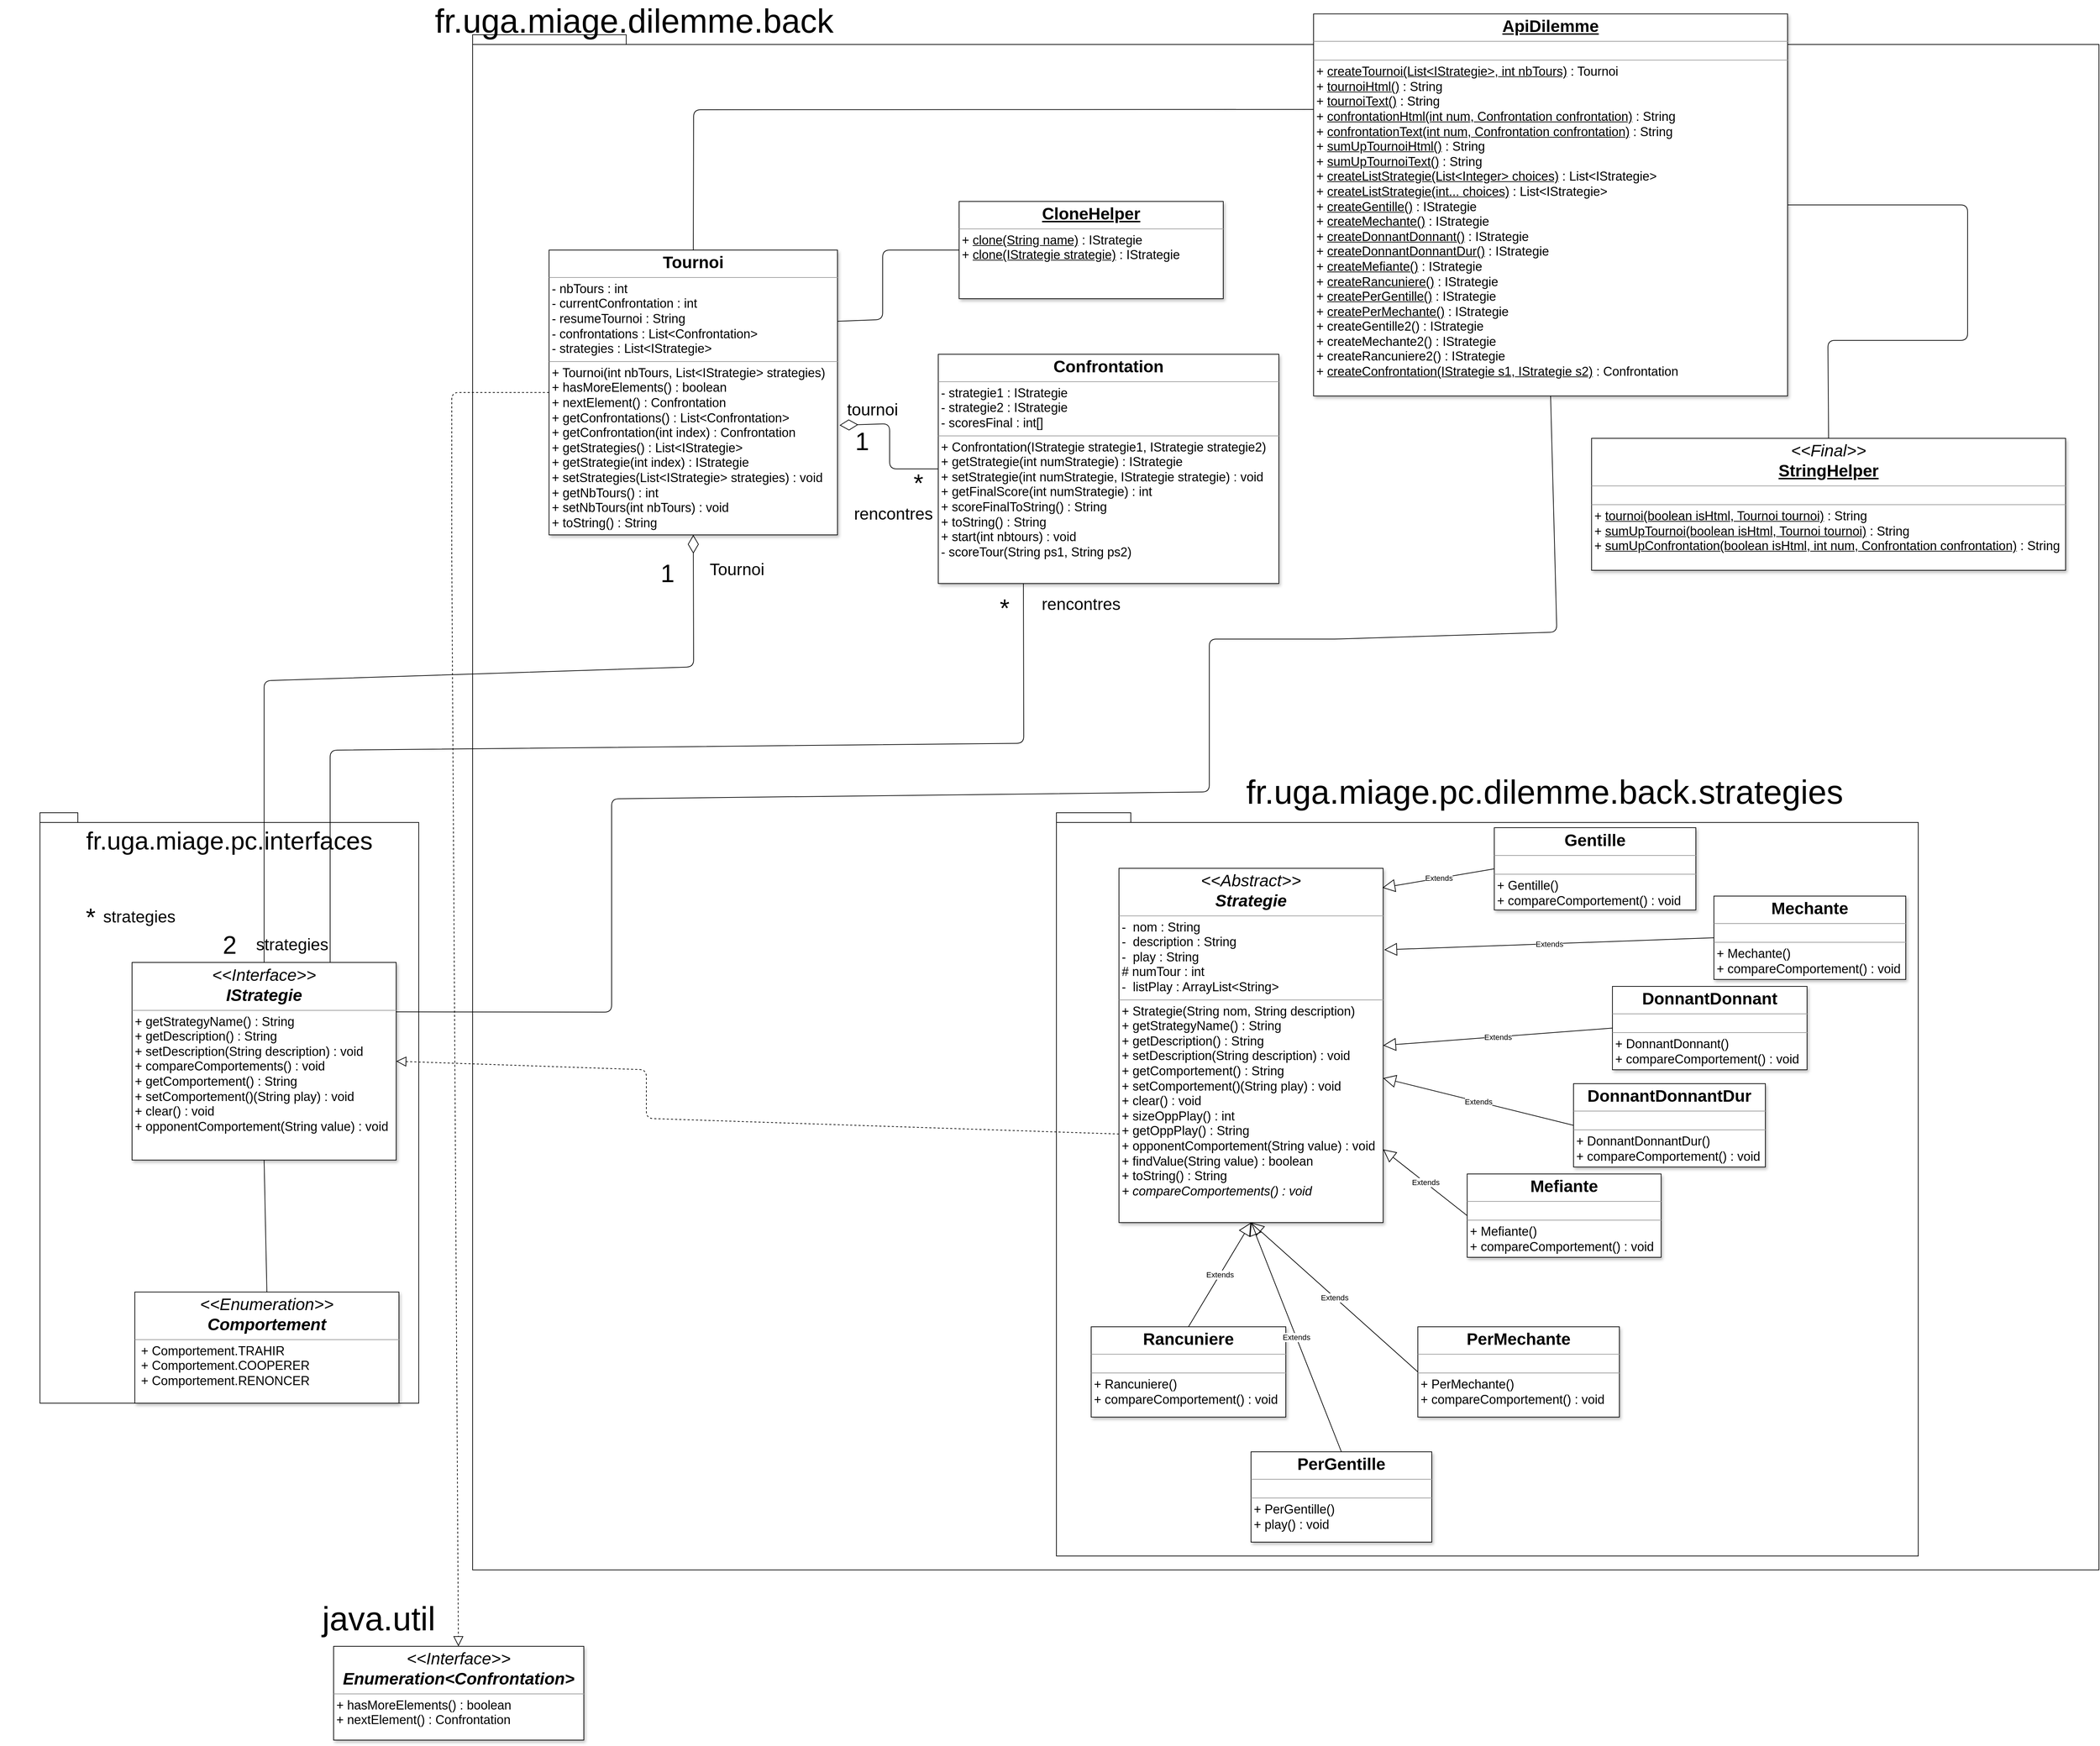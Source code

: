 <mxfile version="13.7.3" type="device" pages="3"><diagram id="C5RBs43oDa-KdzZeNtuy" name="Back"><mxGraphModel dx="6958" dy="2504" grid="1" gridSize="10" guides="1" tooltips="1" connect="1" arrows="1" fold="1" page="1" pageScale="1" pageWidth="827" pageHeight="1169" math="0" shadow="0"><root><mxCell id="WIyWlLk6GJQsqaUBKTNV-0"/><mxCell id="WIyWlLk6GJQsqaUBKTNV-1" parent="WIyWlLk6GJQsqaUBKTNV-0"/><mxCell id="lrWPLh9OL3ly1VWefec2-2" value="" style="shape=folder;fontStyle=1;spacingTop=10;tabWidth=40;tabHeight=14;tabPosition=left;html=1;" parent="WIyWlLk6GJQsqaUBKTNV-1" vertex="1"><mxGeometry x="-200" y="730" width="2340" height="2210" as="geometry"/></mxCell><mxCell id="lrWPLh9OL3ly1VWefec2-3" value="&lt;font style=&quot;font-size: 24px&quot;&gt;tournoi&lt;/font&gt;" style="text;html=1;align=center;verticalAlign=middle;resizable=0;points=[];autosize=1;" parent="WIyWlLk6GJQsqaUBKTNV-1" vertex="1"><mxGeometry x="330" y="1260" width="90" height="20" as="geometry"/></mxCell><mxCell id="lrWPLh9OL3ly1VWefec2-4" value="&lt;font style=&quot;font-size: 36px&quot;&gt;1&lt;/font&gt;" style="text;html=1;align=center;verticalAlign=middle;resizable=0;points=[];autosize=1;" parent="WIyWlLk6GJQsqaUBKTNV-1" vertex="1"><mxGeometry x="340" y="1300" width="40" height="30" as="geometry"/></mxCell><mxCell id="lrWPLh9OL3ly1VWefec2-5" value="&lt;font style=&quot;font-size: 24px&quot;&gt;rencontres&lt;/font&gt;" style="text;html=1;align=center;verticalAlign=middle;resizable=0;points=[];autosize=1;" parent="WIyWlLk6GJQsqaUBKTNV-1" vertex="1"><mxGeometry x="340" y="1410" width="130" height="20" as="geometry"/></mxCell><mxCell id="lrWPLh9OL3ly1VWefec2-6" value="&lt;font style=&quot;font-size: 24px&quot;&gt;rencontres&lt;/font&gt;" style="text;html=1;align=center;verticalAlign=middle;resizable=0;points=[];autosize=1;" parent="WIyWlLk6GJQsqaUBKTNV-1" vertex="1"><mxGeometry x="610" y="1540" width="130" height="20" as="geometry"/></mxCell><mxCell id="lrWPLh9OL3ly1VWefec2-7" value="&lt;font style=&quot;font-size: 36px&quot;&gt;*&lt;/font&gt;" style="text;html=1;align=center;verticalAlign=middle;resizable=0;points=[];autosize=1;" parent="WIyWlLk6GJQsqaUBKTNV-1" vertex="1"><mxGeometry x="550" y="1540" width="30" height="30" as="geometry"/></mxCell><mxCell id="lrWPLh9OL3ly1VWefec2-8" value="&lt;font style=&quot;font-size: 48px&quot;&gt;fr.uga.miage.dilemme.back&lt;/font&gt;" style="text;html=1;strokeColor=none;fillColor=none;align=center;verticalAlign=middle;whiteSpace=wrap;rounded=0;" parent="WIyWlLk6GJQsqaUBKTNV-1" vertex="1"><mxGeometry x="-130" y="680" width="325" height="60" as="geometry"/></mxCell><mxCell id="lrWPLh9OL3ly1VWefec2-9" value="" style="shape=folder;fontStyle=1;spacingTop=10;tabWidth=40;tabHeight=14;tabPosition=left;html=1;" parent="WIyWlLk6GJQsqaUBKTNV-1" vertex="1"><mxGeometry x="640" y="1850" width="1240" height="1070" as="geometry"/></mxCell><mxCell id="lrWPLh9OL3ly1VWefec2-10" value="&lt;span style=&quot;font-size: 48px&quot;&gt;fr.uga.miage.pc.dilemme.back.strategies&lt;/span&gt;" style="text;html=1;strokeColor=none;fillColor=none;align=center;verticalAlign=middle;whiteSpace=wrap;rounded=0;" parent="WIyWlLk6GJQsqaUBKTNV-1" vertex="1"><mxGeometry x="1060" y="1790" width="565" height="60" as="geometry"/></mxCell><mxCell id="lrWPLh9OL3ly1VWefec2-11" value="&lt;p style=&quot;margin: 0px ; margin-top: 4px ; text-align: center&quot;&gt;&lt;span style=&quot;font-size: 24px&quot;&gt;&lt;i&gt;&amp;lt;&amp;lt;Abstract&amp;gt;&amp;gt;&lt;/i&gt;&lt;br&gt;&lt;b&gt;&lt;i&gt;Strategie&lt;/i&gt;&lt;/b&gt;&lt;/span&gt;&lt;/p&gt;&lt;hr size=&quot;1&quot;&gt;&lt;p style=&quot;margin: 0px ; margin-left: 4px&quot;&gt;&lt;font style=&quot;font-size: 18px&quot;&gt;-&amp;nbsp; nom : String&lt;/font&gt;&lt;/p&gt;&lt;p style=&quot;margin: 0px ; margin-left: 4px&quot;&gt;&lt;font style=&quot;font-size: 18px&quot;&gt;-&amp;nbsp; description : String&lt;/font&gt;&lt;/p&gt;&lt;p style=&quot;margin: 0px ; margin-left: 4px&quot;&gt;&lt;font style=&quot;font-size: 18px&quot;&gt;-&amp;nbsp; play : String&lt;/font&gt;&lt;/p&gt;&lt;p style=&quot;margin: 0px ; margin-left: 4px&quot;&gt;&lt;span style=&quot;font-size: 18px&quot;&gt;# numTour : int&lt;/span&gt;&lt;/p&gt;&lt;p style=&quot;margin: 0px ; margin-left: 4px&quot;&gt;&lt;font style=&quot;font-size: 18px&quot;&gt;-&amp;nbsp; listPlay : ArrayList&amp;lt;String&amp;gt;&lt;/font&gt;&lt;/p&gt;&lt;hr size=&quot;1&quot;&gt;&lt;p style=&quot;margin: 0px ; margin-left: 4px&quot;&gt;&lt;font style=&quot;font-size: 18px&quot;&gt;+ Strategie(String nom, String description)&lt;/font&gt;&lt;/p&gt;&lt;p style=&quot;margin: 0px ; margin-left: 4px&quot;&gt;&lt;font style=&quot;font-size: 18px&quot;&gt;+ getStrategyName() : String&lt;/font&gt;&lt;/p&gt;&lt;p style=&quot;margin: 0px ; margin-left: 4px&quot;&gt;&lt;font style=&quot;font-size: 18px&quot;&gt;+ getDescription() : String&lt;/font&gt;&lt;/p&gt;&lt;p style=&quot;margin: 0px ; margin-left: 4px&quot;&gt;&lt;font style=&quot;font-size: 18px&quot;&gt;+ setDescription(String description) : void&lt;/font&gt;&lt;/p&gt;&lt;p style=&quot;margin: 0px ; margin-left: 4px&quot;&gt;&lt;font style=&quot;font-size: 18px&quot;&gt;+ getComportement() : String&lt;/font&gt;&lt;/p&gt;&lt;p style=&quot;margin: 0px ; margin-left: 4px&quot;&gt;&lt;font style=&quot;font-size: 18px&quot;&gt;+ setComportement()(String play) : void&lt;/font&gt;&lt;/p&gt;&lt;p style=&quot;margin: 0px ; margin-left: 4px&quot;&gt;&lt;font style=&quot;font-size: 18px&quot;&gt;+ clear() : void&lt;/font&gt;&lt;/p&gt;&lt;p style=&quot;margin: 0px ; margin-left: 4px&quot;&gt;&lt;font style=&quot;font-size: 18px&quot;&gt;+ sizeOppPlay() : int&lt;/font&gt;&lt;/p&gt;&lt;p style=&quot;margin: 0px ; margin-left: 4px&quot;&gt;&lt;font style=&quot;font-size: 18px&quot;&gt;+ getOppPlay() : String&lt;/font&gt;&lt;/p&gt;&lt;p style=&quot;margin: 0px ; margin-left: 4px&quot;&gt;&lt;font style=&quot;font-size: 18px&quot;&gt;+ opponentComportement(String value) : void&lt;/font&gt;&lt;/p&gt;&lt;p style=&quot;margin: 0px ; margin-left: 4px&quot;&gt;&lt;font style=&quot;font-size: 18px&quot;&gt;+ findValue(String value) : boolean&lt;/font&gt;&lt;/p&gt;&lt;p style=&quot;margin: 0px ; margin-left: 4px&quot;&gt;&lt;font style=&quot;font-size: 18px&quot;&gt;+ toString() : String&lt;/font&gt;&lt;/p&gt;&lt;p style=&quot;margin: 0px ; margin-left: 4px&quot;&gt;&lt;font style=&quot;font-size: 18px&quot;&gt;&lt;i&gt;+ compareComportements() : void&lt;/i&gt;&lt;/font&gt;&lt;/p&gt;" style="verticalAlign=top;align=left;overflow=fill;fontSize=12;fontFamily=Helvetica;html=1;shadow=1;" parent="WIyWlLk6GJQsqaUBKTNV-1" vertex="1"><mxGeometry x="730" y="1930" width="380" height="510" as="geometry"/></mxCell><mxCell id="lrWPLh9OL3ly1VWefec2-12" value="Extends" style="endArrow=block;endSize=16;endFill=0;html=1;entryX=1.004;entryY=0.23;entryDx=0;entryDy=0;exitX=0;exitY=0.5;exitDx=0;exitDy=0;entryPerimeter=0;" parent="WIyWlLk6GJQsqaUBKTNV-1" source="lrWPLh9OL3ly1VWefec2-16" target="lrWPLh9OL3ly1VWefec2-11" edge="1"><mxGeometry width="160" relative="1" as="geometry"><mxPoint x="1720" y="2017.5" as="sourcePoint"/><mxPoint x="1330" y="2252.337" as="targetPoint"/></mxGeometry></mxCell><mxCell id="lrWPLh9OL3ly1VWefec2-13" value="Extends" style="endArrow=block;endSize=16;endFill=0;html=1;exitX=0;exitY=0.5;exitDx=0;exitDy=0;" parent="WIyWlLk6GJQsqaUBKTNV-1" source="lrWPLh9OL3ly1VWefec2-19" target="lrWPLh9OL3ly1VWefec2-11" edge="1"><mxGeometry width="160" relative="1" as="geometry"><mxPoint x="1420" y="2082.5" as="sourcePoint"/><mxPoint x="1290" y="2083" as="targetPoint"/></mxGeometry></mxCell><mxCell id="lrWPLh9OL3ly1VWefec2-14" value="Extends" style="endArrow=block;endSize=16;endFill=0;html=1;exitX=0;exitY=0.5;exitDx=0;exitDy=0;entryX=0.997;entryY=0.055;entryDx=0;entryDy=0;entryPerimeter=0;" parent="WIyWlLk6GJQsqaUBKTNV-1" source="lrWPLh9OL3ly1VWefec2-15" target="lrWPLh9OL3ly1VWefec2-11" edge="1"><mxGeometry width="160" relative="1" as="geometry"><mxPoint x="1260" y="1957.5" as="sourcePoint"/><mxPoint x="1120" y="1955" as="targetPoint"/></mxGeometry></mxCell><mxCell id="lrWPLh9OL3ly1VWefec2-15" value="&lt;p style=&quot;margin: 0px ; margin-top: 4px ; text-align: center&quot;&gt;&lt;b&gt;&lt;font style=&quot;font-size: 24px&quot;&gt;Gentille&lt;/font&gt;&lt;/b&gt;&lt;/p&gt;&lt;hr size=&quot;1&quot;&gt;&lt;p style=&quot;margin: 0px ; margin-left: 4px&quot;&gt;&lt;br&gt;&lt;/p&gt;&lt;hr size=&quot;1&quot;&gt;&lt;p style=&quot;margin: 0px ; margin-left: 4px&quot;&gt;&lt;font style=&quot;font-size: 18px&quot;&gt;+ Gentille()&lt;/font&gt;&lt;/p&gt;&lt;p style=&quot;margin: 0px ; margin-left: 4px&quot;&gt;&lt;font style=&quot;font-size: 18px&quot;&gt;+ compareComportement() : void&lt;/font&gt;&lt;/p&gt;" style="verticalAlign=top;align=left;overflow=fill;fontSize=12;fontFamily=Helvetica;html=1;shadow=1;" parent="WIyWlLk6GJQsqaUBKTNV-1" vertex="1"><mxGeometry x="1270" y="1871.5" width="290" height="118.5" as="geometry"/></mxCell><mxCell id="lrWPLh9OL3ly1VWefec2-16" value="&lt;p style=&quot;margin: 0px ; margin-top: 4px ; text-align: center&quot;&gt;&lt;b&gt;&lt;font style=&quot;font-size: 24px&quot;&gt;Mechante&lt;/font&gt;&lt;/b&gt;&lt;/p&gt;&lt;hr size=&quot;1&quot;&gt;&lt;p style=&quot;margin: 0px ; margin-left: 4px&quot;&gt;&lt;br&gt;&lt;/p&gt;&lt;hr size=&quot;1&quot;&gt;&lt;p style=&quot;margin: 0px ; margin-left: 4px&quot;&gt;&lt;font style=&quot;font-size: 18px&quot;&gt;+ Mechante()&lt;/font&gt;&lt;/p&gt;&lt;p style=&quot;margin: 0px ; margin-left: 4px&quot;&gt;&lt;font style=&quot;font-size: 18px&quot;&gt;+ compareComportement() : void&lt;/font&gt;&lt;/p&gt;" style="verticalAlign=top;align=left;overflow=fill;fontSize=12;fontFamily=Helvetica;html=1;shadow=1;" parent="WIyWlLk6GJQsqaUBKTNV-1" vertex="1"><mxGeometry x="1586" y="1970" width="276" height="120" as="geometry"/></mxCell><mxCell id="lrWPLh9OL3ly1VWefec2-17" value="&lt;p style=&quot;margin: 0px ; margin-top: 4px ; text-align: center&quot;&gt;&lt;b&gt;&lt;font style=&quot;font-size: 24px&quot;&gt;DonnantDonnant&lt;/font&gt;&lt;/b&gt;&lt;/p&gt;&lt;hr size=&quot;1&quot;&gt;&lt;p style=&quot;margin: 0px ; margin-left: 4px&quot;&gt;&lt;br&gt;&lt;/p&gt;&lt;hr size=&quot;1&quot;&gt;&lt;p style=&quot;margin: 0px ; margin-left: 4px&quot;&gt;&lt;font style=&quot;font-size: 18px&quot;&gt;+ DonnantDonnant()&lt;/font&gt;&lt;/p&gt;&lt;p style=&quot;margin: 0px ; margin-left: 4px&quot;&gt;&lt;font style=&quot;font-size: 18px&quot;&gt;+ compareComportement() : void&lt;/font&gt;&lt;/p&gt;" style="verticalAlign=top;align=left;overflow=fill;fontSize=12;fontFamily=Helvetica;html=1;shadow=1;" parent="WIyWlLk6GJQsqaUBKTNV-1" vertex="1"><mxGeometry x="1440" y="2100" width="280" height="120" as="geometry"/></mxCell><mxCell id="lrWPLh9OL3ly1VWefec2-18" value="&lt;p style=&quot;margin: 0px ; margin-top: 4px ; text-align: center&quot;&gt;&lt;b&gt;&lt;font style=&quot;font-size: 24px&quot;&gt;DonnantDonnantDur&lt;/font&gt;&lt;/b&gt;&lt;/p&gt;&lt;hr size=&quot;1&quot;&gt;&lt;p style=&quot;margin: 0px ; margin-left: 4px&quot;&gt;&lt;br&gt;&lt;/p&gt;&lt;hr size=&quot;1&quot;&gt;&lt;p style=&quot;margin: 0px ; margin-left: 4px&quot;&gt;&lt;font style=&quot;font-size: 18px&quot;&gt;+ DonnantDonnantDur()&lt;/font&gt;&lt;/p&gt;&lt;p style=&quot;margin: 0px ; margin-left: 4px&quot;&gt;&lt;font style=&quot;font-size: 18px&quot;&gt;+ compareComportement() : void&lt;/font&gt;&lt;/p&gt;" style="verticalAlign=top;align=left;overflow=fill;fontSize=12;fontFamily=Helvetica;html=1;shadow=1;" parent="WIyWlLk6GJQsqaUBKTNV-1" vertex="1"><mxGeometry x="1384" y="2240" width="276" height="120" as="geometry"/></mxCell><mxCell id="lrWPLh9OL3ly1VWefec2-19" value="&lt;p style=&quot;margin: 0px ; margin-top: 4px ; text-align: center&quot;&gt;&lt;b&gt;&lt;font style=&quot;font-size: 24px&quot;&gt;Mefiante&lt;/font&gt;&lt;/b&gt;&lt;/p&gt;&lt;hr size=&quot;1&quot;&gt;&lt;p style=&quot;margin: 0px ; margin-left: 4px&quot;&gt;&lt;br&gt;&lt;/p&gt;&lt;hr size=&quot;1&quot;&gt;&lt;p style=&quot;margin: 0px ; margin-left: 4px&quot;&gt;&lt;font style=&quot;font-size: 18px&quot;&gt;+ Mefiante()&lt;/font&gt;&lt;/p&gt;&lt;p style=&quot;margin: 0px ; margin-left: 4px&quot;&gt;&lt;font style=&quot;font-size: 18px&quot;&gt;+ compareComportement() : void&lt;/font&gt;&lt;/p&gt;" style="verticalAlign=top;align=left;overflow=fill;fontSize=12;fontFamily=Helvetica;html=1;shadow=1;" parent="WIyWlLk6GJQsqaUBKTNV-1" vertex="1"><mxGeometry x="1231" y="2370" width="279" height="120" as="geometry"/></mxCell><mxCell id="lrWPLh9OL3ly1VWefec2-20" value="&lt;p style=&quot;margin: 0px ; margin-top: 4px ; text-align: center&quot;&gt;&lt;span style=&quot;font-size: 24px&quot;&gt;&lt;b&gt;Rancuniere&lt;/b&gt;&lt;/span&gt;&lt;/p&gt;&lt;hr size=&quot;1&quot;&gt;&lt;p style=&quot;margin: 0px ; margin-left: 4px&quot;&gt;&lt;br&gt;&lt;/p&gt;&lt;hr size=&quot;1&quot;&gt;&lt;p style=&quot;margin: 0px ; margin-left: 4px&quot;&gt;&lt;font style=&quot;font-size: 18px&quot;&gt;+ Rancuniere()&lt;br&gt;+ compareComportement() : void&lt;/font&gt;&lt;/p&gt;" style="verticalAlign=top;align=left;overflow=fill;fontSize=12;fontFamily=Helvetica;html=1;shadow=1;" parent="WIyWlLk6GJQsqaUBKTNV-1" vertex="1"><mxGeometry x="690" y="2590" width="280" height="130" as="geometry"/></mxCell><mxCell id="lrWPLh9OL3ly1VWefec2-21" value="&lt;p style=&quot;margin: 0px ; margin-top: 4px ; text-align: center&quot;&gt;&lt;span style=&quot;font-size: 24px&quot;&gt;&lt;b&gt;PerGentille&lt;/b&gt;&lt;/span&gt;&lt;/p&gt;&lt;hr size=&quot;1&quot;&gt;&lt;p style=&quot;margin: 0px ; margin-left: 4px&quot;&gt;&lt;br&gt;&lt;/p&gt;&lt;hr size=&quot;1&quot;&gt;&lt;p style=&quot;margin: 0px ; margin-left: 4px&quot;&gt;&lt;font style=&quot;font-size: 18px&quot;&gt;+ PerGentille()&lt;/font&gt;&lt;/p&gt;&lt;p style=&quot;margin: 0px ; margin-left: 4px&quot;&gt;&lt;font style=&quot;font-size: 18px&quot;&gt;+ play() : void&lt;/font&gt;&lt;/p&gt;" style="verticalAlign=top;align=left;overflow=fill;fontSize=12;fontFamily=Helvetica;html=1;shadow=1;" parent="WIyWlLk6GJQsqaUBKTNV-1" vertex="1"><mxGeometry x="920" y="2770" width="260" height="130" as="geometry"/></mxCell><mxCell id="lrWPLh9OL3ly1VWefec2-22" value="&lt;p style=&quot;margin: 0px ; margin-top: 4px ; text-align: center&quot;&gt;&lt;span style=&quot;font-size: 24px&quot;&gt;&lt;b&gt;PerMechante&lt;/b&gt;&lt;/span&gt;&lt;/p&gt;&lt;hr size=&quot;1&quot;&gt;&lt;p style=&quot;margin: 0px ; margin-left: 4px&quot;&gt;&lt;br&gt;&lt;/p&gt;&lt;hr size=&quot;1&quot;&gt;&lt;p style=&quot;margin: 0px ; margin-left: 4px&quot;&gt;&lt;font style=&quot;font-size: 18px&quot;&gt;+ PerMechante()&lt;/font&gt;&lt;/p&gt;&lt;p style=&quot;margin: 0px ; margin-left: 4px&quot;&gt;&lt;font style=&quot;font-size: 18px&quot;&gt;+ compareComportement() : void&lt;/font&gt;&lt;/p&gt;" style="verticalAlign=top;align=left;overflow=fill;fontSize=12;fontFamily=Helvetica;html=1;shadow=1;" parent="WIyWlLk6GJQsqaUBKTNV-1" vertex="1"><mxGeometry x="1160" y="2590" width="290" height="130" as="geometry"/></mxCell><mxCell id="lrWPLh9OL3ly1VWefec2-23" value="Extends" style="endArrow=block;endSize=16;endFill=0;html=1;exitX=0.5;exitY=0;exitDx=0;exitDy=0;entryX=0.5;entryY=1;entryDx=0;entryDy=0;" parent="WIyWlLk6GJQsqaUBKTNV-1" source="lrWPLh9OL3ly1VWefec2-20" target="lrWPLh9OL3ly1VWefec2-11" edge="1"><mxGeometry width="160" relative="1" as="geometry"><mxPoint x="1430" y="2092.5" as="sourcePoint"/><mxPoint x="1300" y="2093" as="targetPoint"/></mxGeometry></mxCell><mxCell id="lrWPLh9OL3ly1VWefec2-24" value="Extends" style="endArrow=block;endSize=16;endFill=0;html=1;exitX=0;exitY=0.5;exitDx=0;exitDy=0;entryX=1;entryY=0.5;entryDx=0;entryDy=0;" parent="WIyWlLk6GJQsqaUBKTNV-1" source="lrWPLh9OL3ly1VWefec2-17" target="lrWPLh9OL3ly1VWefec2-11" edge="1"><mxGeometry width="160" relative="1" as="geometry"><mxPoint x="1394" y="2425" as="sourcePoint"/><mxPoint x="1300" y="2195.5" as="targetPoint"/></mxGeometry></mxCell><mxCell id="lrWPLh9OL3ly1VWefec2-25" value="Extends" style="endArrow=block;endSize=16;endFill=0;html=1;exitX=0;exitY=0.5;exitDx=0;exitDy=0;" parent="WIyWlLk6GJQsqaUBKTNV-1" source="lrWPLh9OL3ly1VWefec2-18" target="lrWPLh9OL3ly1VWefec2-11" edge="1"><mxGeometry width="160" relative="1" as="geometry"><mxPoint x="1404" y="2435" as="sourcePoint"/><mxPoint x="1280" y="2210" as="targetPoint"/></mxGeometry></mxCell><mxCell id="lrWPLh9OL3ly1VWefec2-26" value="Extends" style="endArrow=block;endSize=16;endFill=0;html=1;exitX=0;exitY=0.5;exitDx=0;exitDy=0;entryX=0.5;entryY=1;entryDx=0;entryDy=0;" parent="WIyWlLk6GJQsqaUBKTNV-1" source="lrWPLh9OL3ly1VWefec2-22" target="lrWPLh9OL3ly1VWefec2-11" edge="1"><mxGeometry width="160" relative="1" as="geometry"><mxPoint x="1414" y="2445" as="sourcePoint"/><mxPoint x="1320" y="2215.5" as="targetPoint"/></mxGeometry></mxCell><mxCell id="lrWPLh9OL3ly1VWefec2-27" value="Extends" style="endArrow=block;endSize=16;endFill=0;html=1;exitX=0.5;exitY=0;exitDx=0;exitDy=0;" parent="WIyWlLk6GJQsqaUBKTNV-1" source="lrWPLh9OL3ly1VWefec2-21" edge="1"><mxGeometry width="160" relative="1" as="geometry"><mxPoint x="1424" y="2455" as="sourcePoint"/><mxPoint x="920.0" y="2440" as="targetPoint"/></mxGeometry></mxCell><mxCell id="lrWPLh9OL3ly1VWefec2-28" value="&lt;font style=&quot;font-size: 24px&quot;&gt;Tournoi&lt;/font&gt;" style="text;html=1;align=center;verticalAlign=middle;resizable=0;points=[];autosize=1;" parent="WIyWlLk6GJQsqaUBKTNV-1" vertex="1"><mxGeometry x="135" y="1490" width="90" height="20" as="geometry"/></mxCell><mxCell id="lrWPLh9OL3ly1VWefec2-29" value="&lt;font style=&quot;font-size: 36px&quot;&gt;1&lt;/font&gt;" style="text;html=1;align=center;verticalAlign=middle;resizable=0;points=[];autosize=1;" parent="WIyWlLk6GJQsqaUBKTNV-1" vertex="1"><mxGeometry x="60" y="1490" width="40" height="30" as="geometry"/></mxCell><mxCell id="lrWPLh9OL3ly1VWefec2-31" value="&lt;p style=&quot;margin: 0px ; margin-top: 4px ; text-align: center&quot;&gt;&lt;font style=&quot;font-size: 24px&quot;&gt;&lt;i&gt;&amp;lt;&amp;lt;Interface&amp;gt;&amp;gt;&lt;/i&gt;&lt;br&gt;&lt;b&gt;&lt;i&gt;Enumeration&amp;lt;Confrontation&amp;gt;&lt;/i&gt;&lt;/b&gt;&lt;/font&gt;&lt;/p&gt;&lt;hr size=&quot;1&quot;&gt;&lt;p style=&quot;margin: 0px ; margin-left: 4px&quot;&gt;&lt;font style=&quot;font-size: 18px&quot;&gt;+ hasMoreElements() : boolean&lt;/font&gt;&lt;/p&gt;&lt;p style=&quot;margin: 0px ; margin-left: 4px&quot;&gt;&lt;font style=&quot;font-size: 18px&quot;&gt;+ nextElement() : Confrontation&lt;/font&gt;&lt;/p&gt;" style="verticalAlign=top;align=left;overflow=fill;fontSize=12;fontFamily=Helvetica;html=1;shadow=1;" parent="WIyWlLk6GJQsqaUBKTNV-1" vertex="1"><mxGeometry x="-400" y="3050" width="360" height="135" as="geometry"/></mxCell><mxCell id="lrWPLh9OL3ly1VWefec2-32" value="&lt;font style=&quot;font-size: 48px&quot;&gt;java.util&lt;/font&gt;" style="text;html=1;strokeColor=none;fillColor=none;align=center;verticalAlign=middle;whiteSpace=wrap;rounded=0;" parent="WIyWlLk6GJQsqaUBKTNV-1" vertex="1"><mxGeometry x="-450" y="2980" width="230" height="60" as="geometry"/></mxCell><mxCell id="lrWPLh9OL3ly1VWefec2-33" value="" style="endArrow=block;dashed=1;endFill=0;endSize=12;html=1;" parent="WIyWlLk6GJQsqaUBKTNV-1" source="lrWPLh9OL3ly1VWefec2-34" target="lrWPLh9OL3ly1VWefec2-31" edge="1"><mxGeometry width="160" relative="1" as="geometry"><mxPoint x="-190" y="1240" as="sourcePoint"/><mxPoint x="-200" y="1490" as="targetPoint"/><Array as="points"><mxPoint x="-230" y="1245"/><mxPoint x="-230" y="1480"/></Array></mxGeometry></mxCell><mxCell id="lrWPLh9OL3ly1VWefec2-34" value="&lt;p style=&quot;margin: 0px ; margin-top: 4px ; text-align: center&quot;&gt;&lt;b&gt;&lt;font style=&quot;font-size: 24px&quot;&gt;Tournoi&lt;/font&gt;&lt;/b&gt;&lt;/p&gt;&lt;hr size=&quot;1&quot;&gt;&lt;p style=&quot;margin: 0px ; margin-left: 4px&quot;&gt;&lt;font style=&quot;font-size: 18px&quot;&gt;- nbTours : int&lt;/font&gt;&lt;/p&gt;&lt;p style=&quot;margin: 0px ; margin-left: 4px&quot;&gt;&lt;font style=&quot;font-size: 18px&quot;&gt;- currentConfrontation : int&lt;/font&gt;&lt;/p&gt;&lt;p style=&quot;margin: 0px ; margin-left: 4px&quot;&gt;&lt;font style=&quot;font-size: 18px&quot;&gt;- resumeTournoi : String&lt;/font&gt;&lt;/p&gt;&lt;p style=&quot;margin: 0px ; margin-left: 4px&quot;&gt;&lt;font style=&quot;font-size: 18px&quot;&gt;- confrontations : List&amp;lt;Confrontation&amp;gt;&lt;/font&gt;&lt;/p&gt;&lt;p style=&quot;margin: 0px ; margin-left: 4px&quot;&gt;&lt;font style=&quot;font-size: 18px&quot;&gt;- strategies : List&amp;lt;IStrategie&amp;gt;&lt;/font&gt;&lt;/p&gt;&lt;hr size=&quot;1&quot;&gt;&lt;p style=&quot;margin: 0px ; margin-left: 4px&quot;&gt;&lt;font style=&quot;font-size: 18px&quot;&gt;+ Tournoi(int nbTours, List&amp;lt;IStrategie&amp;gt; strategies)&lt;/font&gt;&lt;/p&gt;&lt;p style=&quot;margin: 0px ; margin-left: 4px&quot;&gt;&lt;font style=&quot;font-size: 18px&quot;&gt;+ hasMoreElements() : boolean&lt;/font&gt;&lt;/p&gt;&lt;p style=&quot;margin: 0px ; margin-left: 4px&quot;&gt;&lt;font style=&quot;font-size: 18px&quot;&gt;+ nextElement() : Confrontation&lt;/font&gt;&lt;/p&gt;&lt;p style=&quot;margin: 0px ; margin-left: 4px&quot;&gt;&lt;font style=&quot;font-size: 18px&quot;&gt;+ getConfrontations() : List&amp;lt;Confrontation&amp;gt;&lt;/font&gt;&lt;/p&gt;&lt;p style=&quot;margin: 0px ; margin-left: 4px&quot;&gt;&lt;font style=&quot;font-size: 18px&quot;&gt;+ getConfrontation(int index) : Confrontation&lt;/font&gt;&lt;/p&gt;&lt;p style=&quot;margin: 0px ; margin-left: 4px&quot;&gt;&lt;font style=&quot;font-size: 18px&quot;&gt;+ getStrategies() : List&amp;lt;IStrategie&amp;gt;&lt;/font&gt;&lt;/p&gt;&lt;p style=&quot;margin: 0px ; margin-left: 4px&quot;&gt;&lt;font style=&quot;font-size: 18px&quot;&gt;+ getStrategie(int index) : IStrategie&lt;/font&gt;&lt;/p&gt;&lt;p style=&quot;margin: 0px ; margin-left: 4px&quot;&gt;&lt;font style=&quot;font-size: 18px&quot;&gt;+ setStrategies(List&amp;lt;IStrategie&amp;gt; strategies) : void&lt;/font&gt;&lt;/p&gt;&lt;p style=&quot;margin: 0px ; margin-left: 4px&quot;&gt;&lt;font style=&quot;font-size: 18px&quot;&gt;+ getNbTours() : int&lt;/font&gt;&lt;/p&gt;&lt;p style=&quot;margin: 0px ; margin-left: 4px&quot;&gt;&lt;font style=&quot;font-size: 18px&quot;&gt;+ setNbTours(int nbTours) : void&lt;/font&gt;&lt;/p&gt;&lt;p style=&quot;margin: 0px ; margin-left: 4px&quot;&gt;&lt;font style=&quot;font-size: 18px&quot;&gt;+ toString() : String&lt;/font&gt;&lt;/p&gt;" style="verticalAlign=top;align=left;overflow=fill;fontSize=12;fontFamily=Helvetica;html=1;shadow=1;" parent="WIyWlLk6GJQsqaUBKTNV-1" vertex="1"><mxGeometry x="-90" y="1040" width="415" height="410" as="geometry"/></mxCell><mxCell id="lrWPLh9OL3ly1VWefec2-35" value="&lt;p style=&quot;margin: 0px ; margin-top: 4px ; text-align: center&quot;&gt;&lt;b&gt;&lt;font style=&quot;font-size: 24px&quot;&gt;Confrontation&lt;/font&gt;&lt;/b&gt;&lt;/p&gt;&lt;hr size=&quot;1&quot;&gt;&lt;p style=&quot;margin: 0px ; margin-left: 4px&quot;&gt;&lt;font style=&quot;font-size: 18px&quot;&gt;- strategie1 : IStrategie&lt;/font&gt;&lt;/p&gt;&lt;p style=&quot;margin: 0px ; margin-left: 4px&quot;&gt;&lt;font style=&quot;font-size: 18px&quot;&gt;- strategie2 : IStrategie&lt;/font&gt;&lt;/p&gt;&lt;p style=&quot;margin: 0px ; margin-left: 4px&quot;&gt;&lt;font style=&quot;font-size: 18px&quot;&gt;- scoresFinal : int[]&lt;/font&gt;&lt;/p&gt;&lt;hr size=&quot;1&quot;&gt;&lt;p style=&quot;margin: 0px ; margin-left: 4px&quot;&gt;&lt;font style=&quot;font-size: 18px&quot;&gt;+ Confrontation(IStrategie strategie1, IStrategie strategie2)&lt;/font&gt;&lt;/p&gt;&lt;p style=&quot;margin: 0px ; margin-left: 4px&quot;&gt;&lt;font style=&quot;font-size: 18px&quot;&gt;+ getStrategie(int numStrategie) : IStrategie&lt;/font&gt;&lt;/p&gt;&lt;p style=&quot;margin: 0px ; margin-left: 4px&quot;&gt;&lt;font style=&quot;font-size: 18px&quot;&gt;+ setStrategie(int numStrategie, IStrategie strategie) : void&lt;/font&gt;&lt;/p&gt;&lt;p style=&quot;margin: 0px ; margin-left: 4px&quot;&gt;&lt;font style=&quot;font-size: 18px&quot;&gt;+ getFinalScore(int numStrategie) : int&lt;/font&gt;&lt;/p&gt;&lt;p style=&quot;margin: 0px ; margin-left: 4px&quot;&gt;&lt;font style=&quot;font-size: 18px&quot;&gt;+ scoreFinalToString() : String&lt;/font&gt;&lt;/p&gt;&lt;p style=&quot;margin: 0px ; margin-left: 4px&quot;&gt;&lt;font style=&quot;font-size: 18px&quot;&gt;+ toString() : String&lt;/font&gt;&lt;/p&gt;&lt;p style=&quot;margin: 0px ; margin-left: 4px&quot;&gt;&lt;font style=&quot;font-size: 18px&quot;&gt;+ start(int nbtours) : void&lt;/font&gt;&lt;/p&gt;&lt;p style=&quot;margin: 0px ; margin-left: 4px&quot;&gt;&lt;font style=&quot;font-size: 18px&quot;&gt;- scoreTour(String ps1, String ps2)&lt;/font&gt;&lt;/p&gt;" style="verticalAlign=top;align=left;overflow=fill;fontSize=12;fontFamily=Helvetica;html=1;shadow=1;" parent="WIyWlLk6GJQsqaUBKTNV-1" vertex="1"><mxGeometry x="470" y="1190" width="490" height="330" as="geometry"/></mxCell><mxCell id="lrWPLh9OL3ly1VWefec2-36" value="" style="endArrow=diamondThin;endFill=0;endSize=24;html=1;exitX=0;exitY=0.5;exitDx=0;exitDy=0;entryX=1.007;entryY=0.615;entryDx=0;entryDy=0;entryPerimeter=0;" parent="WIyWlLk6GJQsqaUBKTNV-1" source="lrWPLh9OL3ly1VWefec2-35" target="lrWPLh9OL3ly1VWefec2-34" edge="1"><mxGeometry width="160" relative="1" as="geometry"><mxPoint x="290" y="1600" as="sourcePoint"/><mxPoint x="450" y="1600" as="targetPoint"/><Array as="points"><mxPoint x="400" y="1355"/><mxPoint x="400" y="1290"/></Array></mxGeometry></mxCell><mxCell id="lrWPLh9OL3ly1VWefec2-37" value="&lt;font style=&quot;font-size: 36px&quot;&gt;*&lt;/font&gt;" style="text;html=1;align=center;verticalAlign=middle;resizable=0;points=[];autosize=1;" parent="WIyWlLk6GJQsqaUBKTNV-1" vertex="1"><mxGeometry x="426" y="1360" width="30" height="30" as="geometry"/></mxCell><mxCell id="lrWPLh9OL3ly1VWefec2-38" value="&lt;p style=&quot;margin: 0px ; margin-top: 4px ; text-align: center&quot;&gt;&lt;u style=&quot;font-size: 24px&quot;&gt;&lt;b&gt;CloneHelper&lt;/b&gt;&lt;/u&gt;&lt;br&gt;&lt;/p&gt;&lt;hr size=&quot;1&quot;&gt;&lt;p style=&quot;margin: 0px ; margin-left: 4px&quot;&gt;&lt;span style=&quot;font-size: 18px&quot;&gt;+ &lt;u&gt;clone(String name)&lt;/u&gt; : IStrategie&lt;/span&gt;&lt;/p&gt;&lt;p style=&quot;margin: 0px ; margin-left: 4px&quot;&gt;&lt;span style=&quot;font-size: 18px&quot;&gt;+ &lt;u&gt;clone(IStrategie strategie)&lt;/u&gt; : IStrategie&lt;/span&gt;&lt;/p&gt;" style="verticalAlign=top;align=left;overflow=fill;fontSize=12;fontFamily=Helvetica;html=1;shadow=1;" parent="WIyWlLk6GJQsqaUBKTNV-1" vertex="1"><mxGeometry x="500" y="970" width="380" height="140" as="geometry"/></mxCell><mxCell id="lrWPLh9OL3ly1VWefec2-39" value="&lt;p style=&quot;margin: 0px ; margin-top: 4px ; text-align: center&quot;&gt;&lt;span style=&quot;font-size: 24px&quot;&gt;&lt;b&gt;&lt;u&gt;ApiDilemme&lt;/u&gt;&lt;/b&gt;&lt;/span&gt;&lt;/p&gt;&lt;hr size=&quot;1&quot;&gt;&lt;p style=&quot;margin: 0px ; margin-left: 4px&quot;&gt;&lt;br&gt;&lt;/p&gt;&lt;hr size=&quot;1&quot;&gt;&lt;p style=&quot;margin: 0px ; margin-left: 4px&quot;&gt;&lt;font style=&quot;font-size: 18px&quot;&gt;+ &lt;u&gt;createTournoi(List&amp;lt;IStrategie&amp;gt;, int nbTours)&lt;/u&gt; : Tournoi&lt;/font&gt;&lt;/p&gt;&lt;p style=&quot;margin: 0px ; margin-left: 4px&quot;&gt;&lt;font style=&quot;font-size: 18px&quot;&gt;+ &lt;u&gt;tournoiHtml()&lt;/u&gt; : String&lt;/font&gt;&lt;/p&gt;&lt;p style=&quot;margin: 0px ; margin-left: 4px&quot;&gt;&lt;font style=&quot;font-size: 18px&quot;&gt;+ &lt;u&gt;tournoiText()&lt;/u&gt; : String&lt;/font&gt;&lt;/p&gt;&lt;p style=&quot;margin: 0px ; margin-left: 4px&quot;&gt;&lt;font style=&quot;font-size: 18px&quot;&gt;+ &lt;u&gt;confrontationHtml(int num, Confrontation confrontation)&lt;/u&gt; : String&lt;/font&gt;&lt;/p&gt;&lt;p style=&quot;margin: 0px ; margin-left: 4px&quot;&gt;&lt;font style=&quot;font-size: 18px&quot;&gt;+ &lt;u&gt;confrontationText(int num, Confrontation confrontation)&lt;/u&gt; : String&lt;/font&gt;&lt;/p&gt;&lt;p style=&quot;margin: 0px ; margin-left: 4px&quot;&gt;&lt;font style=&quot;font-size: 18px&quot;&gt;+ &lt;u&gt;sumUpTournoiHtml()&lt;/u&gt; : String&lt;/font&gt;&lt;/p&gt;&lt;p style=&quot;margin: 0px ; margin-left: 4px&quot;&gt;&lt;font style=&quot;font-size: 18px&quot;&gt;+ &lt;u&gt;sumUpTournoiText()&lt;/u&gt; : String&lt;/font&gt;&lt;/p&gt;&lt;p style=&quot;margin: 0px ; margin-left: 4px&quot;&gt;&lt;span style=&quot;font-size: 18px&quot;&gt;+ &lt;u&gt;createListStrategie(List&amp;lt;Integer&amp;gt; choices)&lt;/u&gt; : List&amp;lt;IStrategie&amp;gt;&lt;/span&gt;&lt;br&gt;&lt;/p&gt;&lt;p style=&quot;margin: 0px ; margin-left: 4px&quot;&gt;&lt;span style=&quot;font-size: 18px&quot;&gt;+ &lt;u&gt;createListStrategie(int... choices)&lt;/u&gt; : List&amp;lt;IStrategie&amp;gt;&lt;/span&gt;&lt;/p&gt;&lt;p style=&quot;margin: 0px ; margin-left: 4px&quot;&gt;&lt;span style=&quot;font-size: 18px&quot;&gt;+ &lt;u&gt;createGentille()&lt;/u&gt; : IStrategie&lt;/span&gt;&lt;/p&gt;&lt;p style=&quot;margin: 0px ; margin-left: 4px&quot;&gt;&lt;span style=&quot;font-size: 18px&quot;&gt;+ &lt;u&gt;createMechante()&lt;/u&gt; : IStrategie&lt;/span&gt;&lt;span style=&quot;font-size: 18px&quot;&gt;&lt;br&gt;&lt;/span&gt;&lt;/p&gt;&lt;p style=&quot;margin: 0px ; margin-left: 4px&quot;&gt;&lt;span style=&quot;font-size: 18px&quot;&gt;+ &lt;u&gt;createDonnantDonnant()&lt;/u&gt; : IStrategie&lt;/span&gt;&lt;span style=&quot;font-size: 18px&quot;&gt;&lt;br&gt;&lt;/span&gt;&lt;/p&gt;&lt;p style=&quot;margin: 0px ; margin-left: 4px&quot;&gt;&lt;span style=&quot;font-size: 18px&quot;&gt;+ &lt;u&gt;createDonnantDonnantDur()&lt;/u&gt; : IStrategie&lt;/span&gt;&lt;span style=&quot;font-size: 18px&quot;&gt;&lt;br&gt;&lt;/span&gt;&lt;/p&gt;&lt;p style=&quot;margin: 0px ; margin-left: 4px&quot;&gt;&lt;span style=&quot;font-size: 18px&quot;&gt;+ &lt;u&gt;createMefiante()&lt;/u&gt; : IStrategie&lt;/span&gt;&lt;span style=&quot;font-size: 18px&quot;&gt;&lt;br&gt;&lt;/span&gt;&lt;/p&gt;&lt;p style=&quot;margin: 0px ; margin-left: 4px&quot;&gt;&lt;span style=&quot;font-size: 18px&quot;&gt;+ &lt;u&gt;createRancuniere()&lt;/u&gt; : IStrategie&lt;/span&gt;&lt;span style=&quot;font-size: 18px&quot;&gt;&lt;br&gt;&lt;/span&gt;&lt;/p&gt;&lt;p style=&quot;margin: 0px ; margin-left: 4px&quot;&gt;&lt;span style=&quot;font-size: 18px&quot;&gt;+ &lt;u&gt;createPerGentille()&lt;/u&gt; : IStrategie&lt;/span&gt;&lt;span style=&quot;font-size: 18px&quot;&gt;&lt;br&gt;&lt;/span&gt;&lt;/p&gt;&lt;p style=&quot;margin: 0px ; margin-left: 4px&quot;&gt;&lt;span style=&quot;font-size: 18px&quot;&gt;+ &lt;u&gt;createPerMechante()&lt;/u&gt; : IStrategie&lt;/span&gt;&lt;span style=&quot;font-size: 18px&quot;&gt;&lt;br&gt;&lt;/span&gt;&lt;/p&gt;&lt;p style=&quot;margin: 0px ; margin-left: 4px&quot;&gt;&lt;span style=&quot;font-size: 18px&quot;&gt;+ createGentille2() : IStrategie&lt;/span&gt;&lt;/p&gt;&lt;p style=&quot;margin: 0px ; margin-left: 4px&quot;&gt;&lt;span style=&quot;font-size: 18px&quot;&gt;+ createMechante2() : IStrategie&lt;/span&gt;&lt;/p&gt;&lt;p style=&quot;margin: 0px ; margin-left: 4px&quot;&gt;&lt;span style=&quot;font-size: 18px&quot;&gt;+ createRancuniere2() : IStrategie&lt;/span&gt;&lt;/p&gt;&lt;p style=&quot;margin: 0px ; margin-left: 4px&quot;&gt;&lt;span style=&quot;font-size: 18px&quot;&gt;+ &lt;u&gt;createConfrontation(IStrategie s1, IStrategie s2)&lt;/u&gt; : Confrontation&lt;/span&gt;&lt;/p&gt;" style="verticalAlign=top;align=left;overflow=fill;fontSize=12;fontFamily=Helvetica;html=1;shadow=1;" parent="WIyWlLk6GJQsqaUBKTNV-1" vertex="1"><mxGeometry x="1010" y="700" width="682" height="550" as="geometry"/></mxCell><mxCell id="lrWPLh9OL3ly1VWefec2-40" value="&lt;p style=&quot;margin: 0px ; margin-top: 4px ; text-align: center&quot;&gt;&lt;span style=&quot;font-size: 24px&quot;&gt;&lt;i&gt;&amp;lt;&amp;lt;Final&amp;gt;&amp;gt;&lt;/i&gt;&lt;br&gt;&lt;b&gt;&lt;u&gt;StringHelper&lt;/u&gt;&lt;/b&gt;&lt;/span&gt;&lt;/p&gt;&lt;hr size=&quot;1&quot;&gt;&lt;p style=&quot;margin: 0px ; margin-left: 4px&quot;&gt;&lt;br&gt;&lt;/p&gt;&lt;hr size=&quot;1&quot;&gt;&lt;p style=&quot;margin: 0px ; margin-left: 4px&quot;&gt;&lt;font style=&quot;font-size: 18px&quot;&gt;+ &lt;u&gt;tournoi(boolean isHtml, Tournoi tournoi)&lt;/u&gt; : String&lt;/font&gt;&lt;/p&gt;&lt;p style=&quot;margin: 0px ; margin-left: 4px&quot;&gt;&lt;font style=&quot;font-size: 18px&quot;&gt;+ &lt;u&gt;sumUpTournoi(boolean isHtml, Tournoi tournoi)&lt;/u&gt; : String&lt;/font&gt;&lt;/p&gt;&lt;p style=&quot;margin: 0px ; margin-left: 4px&quot;&gt;&lt;font style=&quot;font-size: 18px&quot;&gt;+ &lt;u&gt;sumUpConfrontation(boolean isHtml, int num, Confrontation confrontation)&lt;/u&gt; : String&lt;/font&gt;&lt;/p&gt;&lt;p style=&quot;margin: 0px ; margin-left: 4px&quot;&gt;&lt;font style=&quot;font-size: 18px&quot;&gt;&lt;br&gt;&lt;/font&gt;&lt;/p&gt;" style="verticalAlign=top;align=left;overflow=fill;fontSize=12;fontFamily=Helvetica;html=1;shadow=1;" parent="WIyWlLk6GJQsqaUBKTNV-1" vertex="1"><mxGeometry x="1410" y="1311" width="682" height="190" as="geometry"/></mxCell><mxCell id="lrWPLh9OL3ly1VWefec2-41" value="" style="endArrow=none;html=1;entryX=0;entryY=0.5;entryDx=0;entryDy=0;exitX=1;exitY=0.25;exitDx=0;exitDy=0;" parent="WIyWlLk6GJQsqaUBKTNV-1" source="lrWPLh9OL3ly1VWefec2-34" target="lrWPLh9OL3ly1VWefec2-38" edge="1"><mxGeometry width="50" height="50" relative="1" as="geometry"><mxPoint x="410" y="1060" as="sourcePoint"/><mxPoint x="460" y="1010" as="targetPoint"/><Array as="points"><mxPoint x="390" y="1140"/><mxPoint x="390" y="1040"/></Array></mxGeometry></mxCell><mxCell id="lrWPLh9OL3ly1VWefec2-42" value="" style="endArrow=none;html=1;entryX=1;entryY=0.5;entryDx=0;entryDy=0;exitX=0.5;exitY=0;exitDx=0;exitDy=0;" parent="WIyWlLk6GJQsqaUBKTNV-1" source="lrWPLh9OL3ly1VWefec2-40" target="lrWPLh9OL3ly1VWefec2-39" edge="1"><mxGeometry width="50" height="50" relative="1" as="geometry"><mxPoint x="2020" y="1310" as="sourcePoint"/><mxPoint x="2070" y="1260" as="targetPoint"/><Array as="points"><mxPoint x="1750" y="1170"/><mxPoint x="1951" y="1170"/><mxPoint x="1951" y="975"/></Array></mxGeometry></mxCell><mxCell id="lrWPLh9OL3ly1VWefec2-43" value="" style="shape=folder;fontStyle=1;spacingTop=10;tabWidth=40;tabHeight=14;tabPosition=left;html=1;" parent="WIyWlLk6GJQsqaUBKTNV-1" vertex="1"><mxGeometry x="-822.5" y="1850" width="545" height="850" as="geometry"/></mxCell><mxCell id="lrWPLh9OL3ly1VWefec2-44" value="&lt;p style=&quot;margin: 0px ; margin-top: 4px ; text-align: center&quot;&gt;&lt;font style=&quot;font-size: 24px&quot;&gt;&lt;i&gt;&amp;lt;&amp;lt;Interface&amp;gt;&amp;gt;&lt;/i&gt;&lt;br&gt;&lt;b&gt;&lt;i&gt;IStrategie&lt;/i&gt;&lt;/b&gt;&lt;/font&gt;&lt;/p&gt;&lt;hr size=&quot;1&quot;&gt;&lt;p style=&quot;margin: 0px ; margin-left: 4px&quot;&gt;&lt;font style=&quot;font-size: 18px&quot;&gt;+ getStrategyName() : String&lt;/font&gt;&lt;/p&gt;&lt;p style=&quot;margin: 0px ; margin-left: 4px&quot;&gt;&lt;font style=&quot;font-size: 18px&quot;&gt;+ getDescription() : String&lt;/font&gt;&lt;/p&gt;&lt;p style=&quot;margin: 0px ; margin-left: 4px&quot;&gt;&lt;font style=&quot;font-size: 18px&quot;&gt;+ setDescription(String description) : void&lt;/font&gt;&lt;/p&gt;&lt;p style=&quot;margin: 0px ; margin-left: 4px&quot;&gt;&lt;font style=&quot;font-size: 18px&quot;&gt;+ compareComportements() : void&lt;/font&gt;&lt;/p&gt;&lt;p style=&quot;margin: 0px ; margin-left: 4px&quot;&gt;&lt;font style=&quot;font-size: 18px&quot;&gt;+ getComportement() : String&lt;/font&gt;&lt;/p&gt;&lt;p style=&quot;margin: 0px ; margin-left: 4px&quot;&gt;&lt;font style=&quot;font-size: 18px&quot;&gt;+ setComportement()(String play) : void&lt;/font&gt;&lt;/p&gt;&lt;p style=&quot;margin: 0px ; margin-left: 4px&quot;&gt;&lt;font style=&quot;font-size: 18px&quot;&gt;+ clear() : void&lt;/font&gt;&lt;/p&gt;&lt;p style=&quot;margin: 0px ; margin-left: 4px&quot;&gt;&lt;font style=&quot;font-size: 18px&quot;&gt;+ opponentComportement(String value) : void&lt;/font&gt;&lt;/p&gt;" style="verticalAlign=top;align=left;overflow=fill;fontSize=12;fontFamily=Helvetica;html=1;shadow=1;" parent="WIyWlLk6GJQsqaUBKTNV-1" vertex="1"><mxGeometry x="-690" y="2065.5" width="380" height="284.5" as="geometry"/></mxCell><mxCell id="lrWPLh9OL3ly1VWefec2-45" value="" style="endArrow=none;html=1;entryX=0.25;entryY=1;entryDx=0;entryDy=0;exitX=0.75;exitY=0;exitDx=0;exitDy=0;" parent="WIyWlLk6GJQsqaUBKTNV-1" source="lrWPLh9OL3ly1VWefec2-44" edge="1"><mxGeometry width="50" height="50" relative="1" as="geometry"><mxPoint x="203" y="1886" as="sourcePoint"/><mxPoint x="592.5" y="1520" as="targetPoint"/><Array as="points"><mxPoint x="-405" y="1760"/><mxPoint x="593" y="1750"/></Array></mxGeometry></mxCell><mxCell id="lrWPLh9OL3ly1VWefec2-46" value="" style="endArrow=diamondThin;endFill=0;endSize=24;html=1;exitX=0.5;exitY=0;exitDx=0;exitDy=0;entryX=0.5;entryY=1;entryDx=0;entryDy=0;" parent="WIyWlLk6GJQsqaUBKTNV-1" source="lrWPLh9OL3ly1VWefec2-44" edge="1"><mxGeometry width="160" relative="1" as="geometry"><mxPoint x="123.98" y="1884.362" as="sourcePoint"/><mxPoint x="117.5" y="1450" as="targetPoint"/><Array as="points"><mxPoint x="-500" y="1660"/><mxPoint x="118" y="1640"/></Array></mxGeometry></mxCell><mxCell id="lrWPLh9OL3ly1VWefec2-47" value="&lt;font style=&quot;font-size: 36px&quot;&gt;2&lt;/font&gt;" style="text;html=1;align=center;verticalAlign=middle;resizable=0;points=[];autosize=1;" parent="WIyWlLk6GJQsqaUBKTNV-1" vertex="1"><mxGeometry x="-570" y="2025" width="40" height="30" as="geometry"/></mxCell><mxCell id="lrWPLh9OL3ly1VWefec2-48" value="&lt;font style=&quot;font-size: 24px&quot;&gt;strategies&lt;/font&gt;" style="text;html=1;align=center;verticalAlign=middle;resizable=0;points=[];autosize=1;" parent="WIyWlLk6GJQsqaUBKTNV-1" vertex="1"><mxGeometry x="-520" y="2030" width="120" height="20" as="geometry"/></mxCell><mxCell id="lrWPLh9OL3ly1VWefec2-49" value="&lt;font style=&quot;font-size: 24px&quot;&gt;strategies&lt;/font&gt;" style="text;html=1;align=center;verticalAlign=middle;resizable=0;points=[];autosize=1;" parent="WIyWlLk6GJQsqaUBKTNV-1" vertex="1"><mxGeometry x="-740" y="1990" width="120" height="20" as="geometry"/></mxCell><mxCell id="lrWPLh9OL3ly1VWefec2-50" value="&lt;font style=&quot;font-size: 36px&quot;&gt;*&lt;/font&gt;" style="text;html=1;align=center;verticalAlign=middle;resizable=0;points=[];autosize=1;" parent="WIyWlLk6GJQsqaUBKTNV-1" vertex="1"><mxGeometry x="-765" y="1985" width="30" height="30" as="geometry"/></mxCell><mxCell id="lrWPLh9OL3ly1VWefec2-51" value="&lt;p style=&quot;margin: 0px ; margin-top: 4px ; text-align: center&quot;&gt;&lt;font style=&quot;font-size: 24px&quot;&gt;&lt;i&gt;&amp;lt;&amp;lt;Enumeration&amp;gt;&amp;gt;&lt;/i&gt;&lt;br&gt;&lt;b&gt;&lt;i&gt;Comportement&lt;/i&gt;&lt;/b&gt;&lt;/font&gt;&lt;/p&gt;&lt;hr size=&quot;1&quot;&gt;&lt;p style=&quot;margin: 0px ; margin-left: 4px&quot;&gt;&lt;span style=&quot;font-size: 18px&quot;&gt;&amp;nbsp;+ Comportement.TRAHIR&lt;/span&gt;&lt;/p&gt;&lt;p style=&quot;margin: 0px ; margin-left: 4px&quot;&gt;&lt;span style=&quot;font-size: 18px&quot;&gt;&amp;nbsp;+ Comportement.COOPERER&lt;/span&gt;&lt;/p&gt;&lt;p style=&quot;margin: 0px ; margin-left: 4px&quot;&gt;&lt;span style=&quot;font-size: 18px&quot;&gt;&amp;nbsp;+ Comportement.RENONCER&lt;/span&gt;&lt;/p&gt;" style="verticalAlign=top;align=left;overflow=fill;fontSize=12;fontFamily=Helvetica;html=1;shadow=1;" parent="WIyWlLk6GJQsqaUBKTNV-1" vertex="1"><mxGeometry x="-686" y="2540" width="380" height="160" as="geometry"/></mxCell><mxCell id="lrWPLh9OL3ly1VWefec2-52" value="" style="endArrow=none;html=1;entryX=0.5;entryY=1;entryDx=0;entryDy=0;exitX=0.5;exitY=0;exitDx=0;exitDy=0;" parent="WIyWlLk6GJQsqaUBKTNV-1" source="lrWPLh9OL3ly1VWefec2-51" target="lrWPLh9OL3ly1VWefec2-44" edge="1"><mxGeometry width="50" height="50" relative="1" as="geometry"><mxPoint x="-590" y="2470" as="sourcePoint"/><mxPoint x="-540" y="2420" as="targetPoint"/></mxGeometry></mxCell><mxCell id="lrWPLh9OL3ly1VWefec2-53" value="&lt;font style=&quot;font-size: 36px&quot;&gt;fr.uga.miage.pc.interfaces&lt;/font&gt;" style="text;html=1;strokeColor=none;fillColor=none;align=center;verticalAlign=middle;whiteSpace=wrap;rounded=0;" parent="WIyWlLk6GJQsqaUBKTNV-1" vertex="1"><mxGeometry x="-880" y="1860" width="660" height="60" as="geometry"/></mxCell><mxCell id="lrWPLh9OL3ly1VWefec2-54" value="" style="endArrow=none;html=1;entryX=0;entryY=0.25;entryDx=0;entryDy=0;exitX=0.5;exitY=0;exitDx=0;exitDy=0;" parent="WIyWlLk6GJQsqaUBKTNV-1" source="lrWPLh9OL3ly1VWefec2-34" target="lrWPLh9OL3ly1VWefec2-39" edge="1"><mxGeometry width="50" height="50" relative="1" as="geometry"><mxPoint x="310" y="900" as="sourcePoint"/><mxPoint x="360" y="850" as="targetPoint"/><Array as="points"><mxPoint x="118" y="838"/></Array></mxGeometry></mxCell><mxCell id="lrWPLh9OL3ly1VWefec2-55" value="" style="endArrow=block;dashed=1;endFill=0;endSize=12;html=1;exitX=0;exitY=0.75;exitDx=0;exitDy=0;entryX=1;entryY=0.5;entryDx=0;entryDy=0;" parent="WIyWlLk6GJQsqaUBKTNV-1" source="lrWPLh9OL3ly1VWefec2-11" target="lrWPLh9OL3ly1VWefec2-44" edge="1"><mxGeometry width="160" relative="1" as="geometry"><mxPoint x="560.0" y="2065" as="sourcePoint"/><mxPoint x="418.86" y="2033.725" as="targetPoint"/><Array as="points"><mxPoint x="50" y="2290"/><mxPoint x="50" y="2220"/></Array></mxGeometry></mxCell><mxCell id="lrWPLh9OL3ly1VWefec2-56" value="" style="endArrow=none;html=1;entryX=0.5;entryY=1;entryDx=0;entryDy=0;exitX=1;exitY=0.25;exitDx=0;exitDy=0;" parent="WIyWlLk6GJQsqaUBKTNV-1" source="lrWPLh9OL3ly1VWefec2-44" target="lrWPLh9OL3ly1VWefec2-39" edge="1"><mxGeometry width="50" height="50" relative="1" as="geometry"><mxPoint x="1190" y="1460" as="sourcePoint"/><mxPoint x="1240" y="1410" as="targetPoint"/><Array as="points"><mxPoint y="2137"/><mxPoint y="1830"/><mxPoint x="860" y="1820"/><mxPoint x="860" y="1600"/><mxPoint x="1040" y="1600"/><mxPoint x="1360" y="1590"/></Array></mxGeometry></mxCell></root></mxGraphModel></diagram><diagram id="RRq1QzZUrF3odvNYiXdf" name="Front"><mxGraphModel dx="4306" dy="2421" grid="1" gridSize="10" guides="1" tooltips="1" connect="1" arrows="1" fold="1" page="1" pageScale="1" pageWidth="827" pageHeight="1169" math="0" shadow="0"><root><mxCell id="JUybbwGDxCpsxZNvP0CU-0"/><mxCell id="JUybbwGDxCpsxZNvP0CU-1" parent="JUybbwGDxCpsxZNvP0CU-0"/><mxCell id="7_ObhSTTojAbYAww3w9G-0" value="" style="shape=folder;fontStyle=1;spacingTop=10;tabWidth=40;tabHeight=14;tabPosition=left;html=1;" parent="JUybbwGDxCpsxZNvP0CU-1" vertex="1"><mxGeometry x="-860" y="-460" width="1670" height="860" as="geometry"/></mxCell><mxCell id="7_ObhSTTojAbYAww3w9G-2" value="&lt;span style=&quot;font-size: 24px&quot;&gt;fr.uga.miage.dilemme.front&lt;/span&gt;" style="text;html=1;strokeColor=none;fillColor=none;align=center;verticalAlign=middle;whiteSpace=wrap;rounded=0;" parent="JUybbwGDxCpsxZNvP0CU-1" vertex="1"><mxGeometry x="-827" y="-470" width="320" height="20" as="geometry"/></mxCell><mxCell id="OA3WMoiMi_w-EDx55Ufz-2" value="&lt;p style=&quot;margin: 0px ; margin-top: 4px ; text-align: center&quot;&gt;&lt;span style=&quot;font-size: 24px&quot;&gt;&lt;b&gt;&amp;lt;&amp;lt;Final&amp;gt;&amp;gt;&lt;br&gt;TournoiFrame&lt;/b&gt;&lt;/span&gt;&lt;/p&gt;&lt;hr size=&quot;1&quot;&gt;&lt;p style=&quot;margin: 0px ; margin-left: 4px&quot;&gt;&lt;font style=&quot;font-size: 18px&quot;&gt;- gitRepositorie : String = &quot;https://gitlab.com/AurelienAVZN/pc_dilemmeduprisonnier&quot;&lt;/font&gt;&lt;/p&gt;&lt;p style=&quot;margin: 0px ; margin-left: 4px&quot;&gt;&lt;font style=&quot;font-size: 18px&quot;&gt;- javadoc : String = &quot;https://pc-dilemmeprisonnier.netlify.app/&quot;&lt;/font&gt;&lt;/p&gt;&lt;p style=&quot;margin: 0px ; margin-left: 4px&quot;&gt;&lt;span style=&quot;font-size: 18px&quot;&gt;- instance : TournoiFrame (volatile)&lt;/span&gt;&lt;br&gt;&lt;/p&gt;&lt;p style=&quot;margin: 0px ; margin-left: 4px&quot;&gt;&lt;font style=&quot;font-size: 18px&quot;&gt;- parametres : ParamFrame&lt;/font&gt;&lt;/p&gt;&lt;hr size=&quot;1&quot;&gt;&lt;p style=&quot;margin: 0px ; margin-left: 4px&quot;&gt;&lt;font style=&quot;font-size: 18px&quot;&gt;- TournoiFrame()&lt;/font&gt;&lt;/p&gt;&lt;p style=&quot;margin: 0px ; margin-left: 4px&quot;&gt;&lt;span style=&quot;font-size: 18px&quot;&gt;+ afficheMenu() : void&lt;/span&gt;&lt;/p&gt;&lt;p style=&quot;margin: 0px ; margin-left: 4px&quot;&gt;&lt;font style=&quot;font-size: 18px&quot;&gt;&lt;u&gt;+ getInstance() : JDilemme&lt;/u&gt;&lt;/font&gt;&lt;/p&gt;&lt;p style=&quot;margin: 0px ; margin-left: 4px&quot;&gt;&lt;font style=&quot;font-size: 18px&quot;&gt;- openWebPage(String url) : void&lt;/font&gt;&lt;/p&gt;&lt;p style=&quot;margin: 0px ; margin-left: 4px&quot;&gt;&lt;font style=&quot;font-size: 18px&quot;&gt;- menu(int choix) : void&lt;/font&gt;&lt;/p&gt;&lt;p style=&quot;margin: 0px ; margin-left: 4px&quot;&gt;&lt;font style=&quot;font-size: 18px&quot;&gt;+ notifier() : void&lt;/font&gt;&lt;/p&gt;" style="verticalAlign=top;align=left;overflow=fill;fontSize=12;fontFamily=Helvetica;html=1;shadow=1;" parent="JUybbwGDxCpsxZNvP0CU-1" vertex="1"><mxGeometry x="-827" y="-420" width="680" height="320" as="geometry"/></mxCell><mxCell id="OA3WMoiMi_w-EDx55Ufz-3" value="&lt;p style=&quot;margin: 0px ; margin-top: 4px ; text-align: center&quot;&gt;&lt;span style=&quot;font-size: 24px&quot;&gt;&lt;b&gt;&amp;lt;&amp;lt;Final&amp;gt;&amp;gt;&lt;br&gt;ParamFrame&lt;/b&gt;&lt;/span&gt;&lt;/p&gt;&lt;hr size=&quot;1&quot;&gt;&lt;p style=&quot;margin: 0px ; margin-left: 4px&quot;&gt;&lt;span style=&quot;font-size: 18px&quot;&gt;- br : BufferedReader = new BufferedReader(new InputStreamReader(System.in))&lt;/span&gt;&lt;/p&gt;&lt;p style=&quot;margin: 0px ; margin-left: 4px&quot;&gt;&lt;span style=&quot;font-size: 18px&quot;&gt;- instance : ParamFrame (volatile)&lt;/span&gt;&lt;br&gt;&lt;/p&gt;&lt;p style=&quot;margin: 0px ; margin-left: 4px&quot;&gt;&lt;font style=&quot;font-size: 18px&quot;&gt;- observers : List&amp;lt;IObserver&amp;gt;&lt;/font&gt;&lt;/p&gt;&lt;p style=&quot;margin: 0px ; margin-left: 4px&quot;&gt;&lt;font style=&quot;font-size: 18px&quot;&gt;- strategies : List&amp;lt;Integer&amp;gt;&lt;/font&gt;&lt;/p&gt;&lt;p style=&quot;margin: 0px ; margin-left: 4px&quot;&gt;&lt;font style=&quot;font-size: 18px&quot;&gt;- nbTours : int&lt;/font&gt;&lt;/p&gt;&lt;hr size=&quot;1&quot;&gt;&lt;p style=&quot;margin: 0px ; margin-left: 4px&quot;&gt;&lt;font style=&quot;font-size: 18px&quot;&gt;- ParamFrame()&lt;/font&gt;&lt;/p&gt;&lt;p style=&quot;margin: 0px ; margin-left: 4px&quot;&gt;&lt;font style=&quot;font-size: 18px&quot;&gt;+ getInstance() : JDilemme&lt;/font&gt;&lt;/p&gt;&lt;p style=&quot;margin: 0px ; margin-left: 4px&quot;&gt;&lt;font style=&quot;font-size: 18px&quot;&gt;+ initParameters() ; void&lt;/font&gt;&lt;/p&gt;&lt;p style=&quot;margin: 0px ; margin-left: 4px&quot;&gt;&lt;span style=&quot;font-size: 18px&quot;&gt;+ reset() : void&lt;/span&gt;&lt;/p&gt;&lt;p style=&quot;margin: 0px ; margin-left: 4px&quot;&gt;&lt;span style=&quot;font-size: 18px&quot;&gt;+ getNbTours() : int&lt;/span&gt;&lt;/p&gt;&lt;p style=&quot;margin: 0px ; margin-left: 4px&quot;&gt;&lt;span style=&quot;font-size: 18px&quot;&gt;+ setNbTours(int nbtours) : void&lt;/span&gt;&lt;/p&gt;&lt;p style=&quot;margin: 0px ; margin-left: 4px&quot;&gt;&lt;span style=&quot;font-size: 18px&quot;&gt;+ getObservers() : List&amp;lt;IObserver&amp;gt;&lt;/span&gt;&lt;/p&gt;&lt;p style=&quot;margin: 0px ; margin-left: 4px&quot;&gt;&lt;span style=&quot;font-size: 18px&quot;&gt;+ getList() : List&amp;lt;Integer&amp;gt;&lt;/span&gt;&lt;/p&gt;&lt;p style=&quot;margin: 0px ; margin-left: 4px&quot;&gt;&lt;span style=&quot;font-size: 18px&quot;&gt;+ addObserver(IObserver observer) : void&lt;/span&gt;&lt;/p&gt;&lt;p style=&quot;margin: 0px ; margin-left: 4px&quot;&gt;&lt;span style=&quot;font-size: 18px&quot;&gt;+ removeObserver(IObserver observer) : void&lt;/span&gt;&lt;/p&gt;&lt;p style=&quot;margin: 0px ; margin-left: 4px&quot;&gt;&lt;span style=&quot;font-size: 18px&quot;&gt;+ notifierAll() : void&lt;/span&gt;&lt;/p&gt;&lt;p style=&quot;margin: 0px ; margin-left: 4px&quot;&gt;&lt;br&gt;&lt;/p&gt;" style="verticalAlign=top;align=left;overflow=fill;fontSize=12;fontFamily=Helvetica;html=1;shadow=1;" parent="JUybbwGDxCpsxZNvP0CU-1" vertex="1"><mxGeometry y="-420" width="680" height="460" as="geometry"/></mxCell><mxCell id="BKfRNf_4ZISDsgWWgi3k-1" value="&lt;p style=&quot;margin: 0px ; margin-top: 4px ; text-align: center&quot;&gt;&lt;span style=&quot;font-size: 24px&quot;&gt;&lt;b&gt;&amp;lt;&amp;lt;Interface&amp;gt;&amp;gt;&lt;/b&gt;&lt;/span&gt;&lt;/p&gt;&lt;p style=&quot;margin: 0px ; margin-top: 4px ; text-align: center&quot;&gt;&lt;span style=&quot;font-size: 24px&quot;&gt;&lt;b&gt;IObserver&lt;/b&gt;&lt;/span&gt;&lt;/p&gt;&lt;hr size=&quot;1&quot;&gt;&lt;p style=&quot;margin: 0px ; margin-left: 4px&quot;&gt;&lt;br&gt;&lt;/p&gt;&lt;hr size=&quot;1&quot;&gt;&lt;p style=&quot;margin: 0px ; margin-left: 4px&quot;&gt;&lt;span style=&quot;font-size: 18px&quot;&gt;+ notifier() : void&lt;/span&gt;&lt;/p&gt;" style="verticalAlign=top;align=left;overflow=fill;fontSize=12;fontFamily=Helvetica;html=1;shadow=1;" parent="JUybbwGDxCpsxZNvP0CU-1" vertex="1"><mxGeometry x="-757" y="70" width="540" height="160" as="geometry"/></mxCell><mxCell id="BKfRNf_4ZISDsgWWgi3k-2" value="&lt;p style=&quot;margin: 0px ; margin-top: 4px ; text-align: center&quot;&gt;&lt;span style=&quot;font-size: 24px&quot;&gt;&lt;b&gt;&amp;lt;&amp;lt;Interface&amp;gt;&amp;gt;&lt;/b&gt;&lt;/span&gt;&lt;/p&gt;&lt;p style=&quot;margin: 0px ; margin-top: 4px ; text-align: center&quot;&gt;&lt;span style=&quot;font-size: 24px&quot;&gt;&lt;b&gt;IObservable&lt;/b&gt;&lt;/span&gt;&lt;/p&gt;&lt;hr size=&quot;1&quot;&gt;&lt;p style=&quot;margin: 0px ; margin-left: 4px&quot;&gt;&lt;br&gt;&lt;/p&gt;&lt;hr size=&quot;1&quot;&gt;&lt;p style=&quot;margin: 0px ; margin-left: 4px&quot;&gt;&lt;span style=&quot;font-size: 18px&quot;&gt;+ addObserver(IObserver observer) : void&lt;/span&gt;&lt;/p&gt;&lt;p style=&quot;margin: 0px ; margin-left: 4px&quot;&gt;&lt;span style=&quot;font-size: 18px&quot;&gt;+ removeObserver(IObserver observer) : void&lt;/span&gt;&lt;/p&gt;&lt;p style=&quot;margin: 0px ; margin-left: 4px&quot;&gt;&lt;span style=&quot;font-size: 18px&quot;&gt;+ noitifierAll() : void&lt;/span&gt;&lt;/p&gt;" style="verticalAlign=top;align=left;overflow=fill;fontSize=12;fontFamily=Helvetica;html=1;shadow=1;" parent="JUybbwGDxCpsxZNvP0CU-1" vertex="1"><mxGeometry x="70" y="170" width="540" height="190" as="geometry"/></mxCell><mxCell id="9MLpMj4Muv8q8LVhR-x3-1" value="" style="endArrow=block;dashed=1;endFill=0;endSize=12;html=1;entryX=0.5;entryY=1;entryDx=0;entryDy=0;exitX=0.5;exitY=0;exitDx=0;exitDy=0;" edge="1" parent="JUybbwGDxCpsxZNvP0CU-1" source="BKfRNf_4ZISDsgWWgi3k-1" target="OA3WMoiMi_w-EDx55Ufz-2"><mxGeometry width="160" relative="1" as="geometry"><mxPoint x="-580" y="500" as="sourcePoint"/><mxPoint x="-420" y="500" as="targetPoint"/></mxGeometry></mxCell><mxCell id="9MLpMj4Muv8q8LVhR-x3-2" value="" style="endArrow=block;dashed=1;endFill=0;endSize=12;html=1;entryX=0.5;entryY=1;entryDx=0;entryDy=0;exitX=0.5;exitY=0;exitDx=0;exitDy=0;" edge="1" parent="JUybbwGDxCpsxZNvP0CU-1" source="BKfRNf_4ZISDsgWWgi3k-2" target="OA3WMoiMi_w-EDx55Ufz-3"><mxGeometry width="160" relative="1" as="geometry"><mxPoint x="70" y="280" as="sourcePoint"/><mxPoint x="230" y="280" as="targetPoint"/></mxGeometry></mxCell><mxCell id="9MLpMj4Muv8q8LVhR-x3-3" value="" style="endArrow=diamondThin;endFill=0;endSize=24;html=1;entryX=0.25;entryY=1;entryDx=0;entryDy=0;exitX=1;exitY=0.5;exitDx=0;exitDy=0;" edge="1" parent="JUybbwGDxCpsxZNvP0CU-1" source="BKfRNf_4ZISDsgWWgi3k-1" target="OA3WMoiMi_w-EDx55Ufz-3"><mxGeometry width="160" relative="1" as="geometry"><mxPoint x="-120" y="450" as="sourcePoint"/><mxPoint x="40" y="450" as="targetPoint"/><Array as="points"><mxPoint x="-90" y="150"/><mxPoint x="170" y="150"/></Array></mxGeometry></mxCell></root></mxGraphModel></diagram><diagram id="hcwvrZWmVzD4lxQh1RMv" name="Projet"><mxGraphModel dx="6958" dy="2504" grid="1" gridSize="10" guides="1" tooltips="1" connect="1" arrows="1" fold="1" page="1" pageScale="1" pageWidth="827" pageHeight="1169" math="0" shadow="0"><root><mxCell id="pPywiLVA6LTmVBXD6MCr-0"/><mxCell id="pPywiLVA6LTmVBXD6MCr-1" parent="pPywiLVA6LTmVBXD6MCr-0"/><mxCell id="pPywiLVA6LTmVBXD6MCr-2" value="" style="shape=folder;fontStyle=1;spacingTop=10;tabWidth=40;tabHeight=14;tabPosition=left;html=1;" parent="pPywiLVA6LTmVBXD6MCr-1" vertex="1"><mxGeometry x="-890" y="320" width="2590" height="3500" as="geometry"/></mxCell><mxCell id="KpbTz04LmAMkes7LausN-0" value="&lt;font style=&quot;font-size: 48px&quot;&gt;fr.uga.miage.pc.dilemme&lt;/font&gt;" style="text;html=1;strokeColor=none;fillColor=none;align=center;verticalAlign=middle;whiteSpace=wrap;rounded=0;" parent="pPywiLVA6LTmVBXD6MCr-1" vertex="1"><mxGeometry x="-817" y="260" width="530" height="60" as="geometry"/></mxCell><mxCell id="5ySLHimkippgCUn_Vbkw-0" value="" style="shape=folder;fontStyle=1;spacingTop=10;tabWidth=40;tabHeight=14;tabPosition=left;html=1;" parent="pPywiLVA6LTmVBXD6MCr-1" vertex="1"><mxGeometry x="-832" y="1549" width="2340" height="2210" as="geometry"/></mxCell><mxCell id="5ySLHimkippgCUn_Vbkw-1" value="&lt;font style=&quot;font-size: 24px&quot;&gt;tournoi&lt;/font&gt;" style="text;html=1;align=center;verticalAlign=middle;resizable=0;points=[];autosize=1;" parent="pPywiLVA6LTmVBXD6MCr-1" vertex="1"><mxGeometry x="-302" y="2080" width="90" height="20" as="geometry"/></mxCell><mxCell id="5ySLHimkippgCUn_Vbkw-2" value="&lt;font style=&quot;font-size: 36px&quot;&gt;1&lt;/font&gt;" style="text;html=1;align=center;verticalAlign=middle;resizable=0;points=[];autosize=1;" parent="pPywiLVA6LTmVBXD6MCr-1" vertex="1"><mxGeometry x="-292" y="2120" width="40" height="30" as="geometry"/></mxCell><mxCell id="5ySLHimkippgCUn_Vbkw-3" value="&lt;font style=&quot;font-size: 24px&quot;&gt;rencontres&lt;/font&gt;" style="text;html=1;align=center;verticalAlign=middle;resizable=0;points=[];autosize=1;" parent="pPywiLVA6LTmVBXD6MCr-1" vertex="1"><mxGeometry x="-292" y="2230" width="130" height="20" as="geometry"/></mxCell><mxCell id="5ySLHimkippgCUn_Vbkw-4" value="&lt;font style=&quot;font-size: 24px&quot;&gt;rencontres&lt;/font&gt;" style="text;html=1;align=center;verticalAlign=middle;resizable=0;points=[];autosize=1;" parent="pPywiLVA6LTmVBXD6MCr-1" vertex="1"><mxGeometry x="-22" y="2360" width="130" height="20" as="geometry"/></mxCell><mxCell id="5ySLHimkippgCUn_Vbkw-5" value="&lt;font style=&quot;font-size: 36px&quot;&gt;*&lt;/font&gt;" style="text;html=1;align=center;verticalAlign=middle;resizable=0;points=[];autosize=1;" parent="pPywiLVA6LTmVBXD6MCr-1" vertex="1"><mxGeometry x="-82" y="2360" width="30" height="30" as="geometry"/></mxCell><mxCell id="5ySLHimkippgCUn_Vbkw-6" value="&lt;font style=&quot;font-size: 48px&quot;&gt;dilemme.back&lt;/font&gt;" style="text;html=1;strokeColor=none;fillColor=none;align=center;verticalAlign=middle;whiteSpace=wrap;rounded=0;" parent="pPywiLVA6LTmVBXD6MCr-1" vertex="1"><mxGeometry x="-762" y="1500" width="325" height="60" as="geometry"/></mxCell><mxCell id="5ySLHimkippgCUn_Vbkw-7" value="" style="shape=folder;fontStyle=1;spacingTop=10;tabWidth=40;tabHeight=14;tabPosition=left;html=1;" parent="pPywiLVA6LTmVBXD6MCr-1" vertex="1"><mxGeometry x="8" y="2670" width="1240" height="1070" as="geometry"/></mxCell><mxCell id="5ySLHimkippgCUn_Vbkw-8" value="&lt;font style=&quot;font-size: 36px&quot;&gt;strategie&lt;/font&gt;" style="text;html=1;strokeColor=none;fillColor=none;align=center;verticalAlign=middle;whiteSpace=wrap;rounded=0;" parent="pPywiLVA6LTmVBXD6MCr-1" vertex="1"><mxGeometry x="-39.5" y="2511.5" width="165" height="60" as="geometry"/></mxCell><mxCell id="5ySLHimkippgCUn_Vbkw-9" value="&lt;p style=&quot;margin: 0px ; margin-top: 4px ; text-align: center&quot;&gt;&lt;span style=&quot;font-size: 24px&quot;&gt;&lt;i&gt;&amp;lt;&amp;lt;Abstract&amp;gt;&amp;gt;&lt;/i&gt;&lt;br&gt;&lt;b&gt;&lt;i&gt;Strategie&lt;/i&gt;&lt;/b&gt;&lt;/span&gt;&lt;/p&gt;&lt;hr size=&quot;1&quot;&gt;&lt;p style=&quot;margin: 0px ; margin-left: 4px&quot;&gt;&lt;font style=&quot;font-size: 18px&quot;&gt;-&amp;nbsp; nom : String&lt;/font&gt;&lt;/p&gt;&lt;p style=&quot;margin: 0px ; margin-left: 4px&quot;&gt;&lt;font style=&quot;font-size: 18px&quot;&gt;-&amp;nbsp; description : String&lt;/font&gt;&lt;/p&gt;&lt;p style=&quot;margin: 0px ; margin-left: 4px&quot;&gt;&lt;font style=&quot;font-size: 18px&quot;&gt;-&amp;nbsp; play : String&lt;/font&gt;&lt;/p&gt;&lt;p style=&quot;margin: 0px ; margin-left: 4px&quot;&gt;&lt;span style=&quot;font-size: 18px&quot;&gt;# numTour : int&lt;/span&gt;&lt;/p&gt;&lt;p style=&quot;margin: 0px ; margin-left: 4px&quot;&gt;&lt;font style=&quot;font-size: 18px&quot;&gt;-&amp;nbsp; listPlay : ArrayList&amp;lt;String&amp;gt;&lt;/font&gt;&lt;/p&gt;&lt;hr size=&quot;1&quot;&gt;&lt;p style=&quot;margin: 0px ; margin-left: 4px&quot;&gt;&lt;font style=&quot;font-size: 18px&quot;&gt;+ Strategie(String nom, String description)&lt;/font&gt;&lt;/p&gt;&lt;p style=&quot;margin: 0px ; margin-left: 4px&quot;&gt;&lt;font style=&quot;font-size: 18px&quot;&gt;+ getStrategyName() : String&lt;/font&gt;&lt;/p&gt;&lt;p style=&quot;margin: 0px ; margin-left: 4px&quot;&gt;&lt;font style=&quot;font-size: 18px&quot;&gt;+ getDescription() : String&lt;/font&gt;&lt;/p&gt;&lt;p style=&quot;margin: 0px ; margin-left: 4px&quot;&gt;&lt;font style=&quot;font-size: 18px&quot;&gt;+ setDescription(String description) : void&lt;/font&gt;&lt;/p&gt;&lt;p style=&quot;margin: 0px ; margin-left: 4px&quot;&gt;&lt;font style=&quot;font-size: 18px&quot;&gt;+ getComportement() : String&lt;/font&gt;&lt;/p&gt;&lt;p style=&quot;margin: 0px ; margin-left: 4px&quot;&gt;&lt;font style=&quot;font-size: 18px&quot;&gt;+ setComportement()(String play) : void&lt;/font&gt;&lt;/p&gt;&lt;p style=&quot;margin: 0px ; margin-left: 4px&quot;&gt;&lt;font style=&quot;font-size: 18px&quot;&gt;+ clear() : void&lt;/font&gt;&lt;/p&gt;&lt;p style=&quot;margin: 0px ; margin-left: 4px&quot;&gt;&lt;font style=&quot;font-size: 18px&quot;&gt;+ sizeOppPlay() : int&lt;/font&gt;&lt;/p&gt;&lt;p style=&quot;margin: 0px ; margin-left: 4px&quot;&gt;&lt;font style=&quot;font-size: 18px&quot;&gt;+ getOppPlay() : String&lt;/font&gt;&lt;/p&gt;&lt;p style=&quot;margin: 0px ; margin-left: 4px&quot;&gt;&lt;font style=&quot;font-size: 18px&quot;&gt;+ opponentComportement(String value) : void&lt;/font&gt;&lt;/p&gt;&lt;p style=&quot;margin: 0px ; margin-left: 4px&quot;&gt;&lt;font style=&quot;font-size: 18px&quot;&gt;+ findValue(String value) : boolean&lt;/font&gt;&lt;/p&gt;&lt;p style=&quot;margin: 0px ; margin-left: 4px&quot;&gt;&lt;font style=&quot;font-size: 18px&quot;&gt;+ toString() : String&lt;/font&gt;&lt;/p&gt;&lt;p style=&quot;margin: 0px ; margin-left: 4px&quot;&gt;&lt;font style=&quot;font-size: 18px&quot;&gt;&lt;i&gt;+ compareComportements() : void&lt;/i&gt;&lt;/font&gt;&lt;/p&gt;" style="verticalAlign=top;align=left;overflow=fill;fontSize=12;fontFamily=Helvetica;html=1;shadow=1;" parent="pPywiLVA6LTmVBXD6MCr-1" vertex="1"><mxGeometry x="98" y="2750" width="380" height="510" as="geometry"/></mxCell><mxCell id="5ySLHimkippgCUn_Vbkw-10" value="Extends" style="endArrow=block;endSize=16;endFill=0;html=1;entryX=1.004;entryY=0.23;entryDx=0;entryDy=0;exitX=0;exitY=0.5;exitDx=0;exitDy=0;entryPerimeter=0;" parent="pPywiLVA6LTmVBXD6MCr-1" source="5ySLHimkippgCUn_Vbkw-14" target="5ySLHimkippgCUn_Vbkw-9" edge="1"><mxGeometry width="160" relative="1" as="geometry"><mxPoint x="1088" y="2837.5" as="sourcePoint"/><mxPoint x="698" y="3072.337" as="targetPoint"/></mxGeometry></mxCell><mxCell id="5ySLHimkippgCUn_Vbkw-11" value="Extends" style="endArrow=block;endSize=16;endFill=0;html=1;exitX=0;exitY=0.5;exitDx=0;exitDy=0;" parent="pPywiLVA6LTmVBXD6MCr-1" source="5ySLHimkippgCUn_Vbkw-17" target="5ySLHimkippgCUn_Vbkw-9" edge="1"><mxGeometry width="160" relative="1" as="geometry"><mxPoint x="788" y="2902.5" as="sourcePoint"/><mxPoint x="658" y="2903" as="targetPoint"/></mxGeometry></mxCell><mxCell id="5ySLHimkippgCUn_Vbkw-12" value="Extends" style="endArrow=block;endSize=16;endFill=0;html=1;exitX=0;exitY=0.5;exitDx=0;exitDy=0;entryX=0.997;entryY=0.055;entryDx=0;entryDy=0;entryPerimeter=0;" parent="pPywiLVA6LTmVBXD6MCr-1" source="5ySLHimkippgCUn_Vbkw-13" target="5ySLHimkippgCUn_Vbkw-9" edge="1"><mxGeometry width="160" relative="1" as="geometry"><mxPoint x="628" y="2777.5" as="sourcePoint"/><mxPoint x="488" y="2775" as="targetPoint"/></mxGeometry></mxCell><mxCell id="5ySLHimkippgCUn_Vbkw-13" value="&lt;p style=&quot;margin: 0px ; margin-top: 4px ; text-align: center&quot;&gt;&lt;b&gt;&lt;font style=&quot;font-size: 24px&quot;&gt;Gentille&lt;/font&gt;&lt;/b&gt;&lt;/p&gt;&lt;hr size=&quot;1&quot;&gt;&lt;p style=&quot;margin: 0px ; margin-left: 4px&quot;&gt;&lt;br&gt;&lt;/p&gt;&lt;hr size=&quot;1&quot;&gt;&lt;p style=&quot;margin: 0px ; margin-left: 4px&quot;&gt;&lt;font style=&quot;font-size: 18px&quot;&gt;+ Gentille()&lt;/font&gt;&lt;/p&gt;&lt;p style=&quot;margin: 0px ; margin-left: 4px&quot;&gt;&lt;font style=&quot;font-size: 18px&quot;&gt;+ compareComportement() : void&lt;/font&gt;&lt;/p&gt;" style="verticalAlign=top;align=left;overflow=fill;fontSize=12;fontFamily=Helvetica;html=1;shadow=1;" parent="pPywiLVA6LTmVBXD6MCr-1" vertex="1"><mxGeometry x="638" y="2691.5" width="290" height="118.5" as="geometry"/></mxCell><mxCell id="5ySLHimkippgCUn_Vbkw-14" value="&lt;p style=&quot;margin: 0px ; margin-top: 4px ; text-align: center&quot;&gt;&lt;b&gt;&lt;font style=&quot;font-size: 24px&quot;&gt;Mechante&lt;/font&gt;&lt;/b&gt;&lt;/p&gt;&lt;hr size=&quot;1&quot;&gt;&lt;p style=&quot;margin: 0px ; margin-left: 4px&quot;&gt;&lt;br&gt;&lt;/p&gt;&lt;hr size=&quot;1&quot;&gt;&lt;p style=&quot;margin: 0px ; margin-left: 4px&quot;&gt;&lt;font style=&quot;font-size: 18px&quot;&gt;+ Mechante()&lt;/font&gt;&lt;/p&gt;&lt;p style=&quot;margin: 0px ; margin-left: 4px&quot;&gt;&lt;font style=&quot;font-size: 18px&quot;&gt;+ compareComportement() : void&lt;/font&gt;&lt;/p&gt;" style="verticalAlign=top;align=left;overflow=fill;fontSize=12;fontFamily=Helvetica;html=1;shadow=1;" parent="pPywiLVA6LTmVBXD6MCr-1" vertex="1"><mxGeometry x="954" y="2790" width="276" height="120" as="geometry"/></mxCell><mxCell id="5ySLHimkippgCUn_Vbkw-15" value="&lt;p style=&quot;margin: 0px ; margin-top: 4px ; text-align: center&quot;&gt;&lt;b&gt;&lt;font style=&quot;font-size: 24px&quot;&gt;DonnantDonnant&lt;/font&gt;&lt;/b&gt;&lt;/p&gt;&lt;hr size=&quot;1&quot;&gt;&lt;p style=&quot;margin: 0px ; margin-left: 4px&quot;&gt;&lt;br&gt;&lt;/p&gt;&lt;hr size=&quot;1&quot;&gt;&lt;p style=&quot;margin: 0px ; margin-left: 4px&quot;&gt;&lt;font style=&quot;font-size: 18px&quot;&gt;+ DonnantDonnant()&lt;/font&gt;&lt;/p&gt;&lt;p style=&quot;margin: 0px ; margin-left: 4px&quot;&gt;&lt;font style=&quot;font-size: 18px&quot;&gt;+ compareComportement() : void&lt;/font&gt;&lt;/p&gt;" style="verticalAlign=top;align=left;overflow=fill;fontSize=12;fontFamily=Helvetica;html=1;shadow=1;" parent="pPywiLVA6LTmVBXD6MCr-1" vertex="1"><mxGeometry x="808" y="2920" width="280" height="120" as="geometry"/></mxCell><mxCell id="5ySLHimkippgCUn_Vbkw-16" value="&lt;p style=&quot;margin: 0px ; margin-top: 4px ; text-align: center&quot;&gt;&lt;b&gt;&lt;font style=&quot;font-size: 24px&quot;&gt;DonnantDonnantDur&lt;/font&gt;&lt;/b&gt;&lt;/p&gt;&lt;hr size=&quot;1&quot;&gt;&lt;p style=&quot;margin: 0px ; margin-left: 4px&quot;&gt;&lt;br&gt;&lt;/p&gt;&lt;hr size=&quot;1&quot;&gt;&lt;p style=&quot;margin: 0px ; margin-left: 4px&quot;&gt;&lt;font style=&quot;font-size: 18px&quot;&gt;+ DonnantDonnantDur()&lt;/font&gt;&lt;/p&gt;&lt;p style=&quot;margin: 0px ; margin-left: 4px&quot;&gt;&lt;font style=&quot;font-size: 18px&quot;&gt;+ compareComportement() : void&lt;/font&gt;&lt;/p&gt;" style="verticalAlign=top;align=left;overflow=fill;fontSize=12;fontFamily=Helvetica;html=1;shadow=1;" parent="pPywiLVA6LTmVBXD6MCr-1" vertex="1"><mxGeometry x="752" y="3060" width="276" height="120" as="geometry"/></mxCell><mxCell id="5ySLHimkippgCUn_Vbkw-17" value="&lt;p style=&quot;margin: 0px ; margin-top: 4px ; text-align: center&quot;&gt;&lt;b&gt;&lt;font style=&quot;font-size: 24px&quot;&gt;Mefiante&lt;/font&gt;&lt;/b&gt;&lt;/p&gt;&lt;hr size=&quot;1&quot;&gt;&lt;p style=&quot;margin: 0px ; margin-left: 4px&quot;&gt;&lt;br&gt;&lt;/p&gt;&lt;hr size=&quot;1&quot;&gt;&lt;p style=&quot;margin: 0px ; margin-left: 4px&quot;&gt;&lt;font style=&quot;font-size: 18px&quot;&gt;+ Mefiante()&lt;/font&gt;&lt;/p&gt;&lt;p style=&quot;margin: 0px ; margin-left: 4px&quot;&gt;&lt;font style=&quot;font-size: 18px&quot;&gt;+ compareComportement() : void&lt;/font&gt;&lt;/p&gt;" style="verticalAlign=top;align=left;overflow=fill;fontSize=12;fontFamily=Helvetica;html=1;shadow=1;" parent="pPywiLVA6LTmVBXD6MCr-1" vertex="1"><mxGeometry x="599" y="3190" width="279" height="120" as="geometry"/></mxCell><mxCell id="5ySLHimkippgCUn_Vbkw-18" value="&lt;p style=&quot;margin: 0px ; margin-top: 4px ; text-align: center&quot;&gt;&lt;span style=&quot;font-size: 24px&quot;&gt;&lt;b&gt;Rancuniere&lt;/b&gt;&lt;/span&gt;&lt;/p&gt;&lt;hr size=&quot;1&quot;&gt;&lt;p style=&quot;margin: 0px ; margin-left: 4px&quot;&gt;&lt;br&gt;&lt;/p&gt;&lt;hr size=&quot;1&quot;&gt;&lt;p style=&quot;margin: 0px ; margin-left: 4px&quot;&gt;&lt;font style=&quot;font-size: 18px&quot;&gt;+ Rancuniere()&lt;br&gt;+ compareComportement() : void&lt;/font&gt;&lt;/p&gt;" style="verticalAlign=top;align=left;overflow=fill;fontSize=12;fontFamily=Helvetica;html=1;shadow=1;" parent="pPywiLVA6LTmVBXD6MCr-1" vertex="1"><mxGeometry x="58" y="3410" width="280" height="130" as="geometry"/></mxCell><mxCell id="5ySLHimkippgCUn_Vbkw-19" value="&lt;p style=&quot;margin: 0px ; margin-top: 4px ; text-align: center&quot;&gt;&lt;span style=&quot;font-size: 24px&quot;&gt;&lt;b&gt;PerGentille&lt;/b&gt;&lt;/span&gt;&lt;/p&gt;&lt;hr size=&quot;1&quot;&gt;&lt;p style=&quot;margin: 0px ; margin-left: 4px&quot;&gt;&lt;br&gt;&lt;/p&gt;&lt;hr size=&quot;1&quot;&gt;&lt;p style=&quot;margin: 0px ; margin-left: 4px&quot;&gt;&lt;font style=&quot;font-size: 18px&quot;&gt;+ PerGentille()&lt;/font&gt;&lt;/p&gt;&lt;p style=&quot;margin: 0px ; margin-left: 4px&quot;&gt;&lt;font style=&quot;font-size: 18px&quot;&gt;+ play() : void&lt;/font&gt;&lt;/p&gt;" style="verticalAlign=top;align=left;overflow=fill;fontSize=12;fontFamily=Helvetica;html=1;shadow=1;" parent="pPywiLVA6LTmVBXD6MCr-1" vertex="1"><mxGeometry x="288" y="3590" width="260" height="130" as="geometry"/></mxCell><mxCell id="5ySLHimkippgCUn_Vbkw-20" value="&lt;p style=&quot;margin: 0px ; margin-top: 4px ; text-align: center&quot;&gt;&lt;span style=&quot;font-size: 24px&quot;&gt;&lt;b&gt;PerMechante&lt;/b&gt;&lt;/span&gt;&lt;/p&gt;&lt;hr size=&quot;1&quot;&gt;&lt;p style=&quot;margin: 0px ; margin-left: 4px&quot;&gt;&lt;br&gt;&lt;/p&gt;&lt;hr size=&quot;1&quot;&gt;&lt;p style=&quot;margin: 0px ; margin-left: 4px&quot;&gt;&lt;font style=&quot;font-size: 18px&quot;&gt;+ PerMechante()&lt;/font&gt;&lt;/p&gt;&lt;p style=&quot;margin: 0px ; margin-left: 4px&quot;&gt;&lt;font style=&quot;font-size: 18px&quot;&gt;+ compareComportement() : void&lt;/font&gt;&lt;/p&gt;" style="verticalAlign=top;align=left;overflow=fill;fontSize=12;fontFamily=Helvetica;html=1;shadow=1;" parent="pPywiLVA6LTmVBXD6MCr-1" vertex="1"><mxGeometry x="528" y="3410" width="290" height="130" as="geometry"/></mxCell><mxCell id="5ySLHimkippgCUn_Vbkw-21" value="Extends" style="endArrow=block;endSize=16;endFill=0;html=1;exitX=0.5;exitY=0;exitDx=0;exitDy=0;entryX=0.5;entryY=1;entryDx=0;entryDy=0;" parent="pPywiLVA6LTmVBXD6MCr-1" source="5ySLHimkippgCUn_Vbkw-18" target="5ySLHimkippgCUn_Vbkw-9" edge="1"><mxGeometry width="160" relative="1" as="geometry"><mxPoint x="798" y="2912.5" as="sourcePoint"/><mxPoint x="668" y="2913" as="targetPoint"/></mxGeometry></mxCell><mxCell id="5ySLHimkippgCUn_Vbkw-22" value="Extends" style="endArrow=block;endSize=16;endFill=0;html=1;exitX=0;exitY=0.5;exitDx=0;exitDy=0;entryX=1;entryY=0.5;entryDx=0;entryDy=0;" parent="pPywiLVA6LTmVBXD6MCr-1" source="5ySLHimkippgCUn_Vbkw-15" target="5ySLHimkippgCUn_Vbkw-9" edge="1"><mxGeometry width="160" relative="1" as="geometry"><mxPoint x="762" y="3245" as="sourcePoint"/><mxPoint x="668" y="3015.5" as="targetPoint"/></mxGeometry></mxCell><mxCell id="5ySLHimkippgCUn_Vbkw-23" value="Extends" style="endArrow=block;endSize=16;endFill=0;html=1;exitX=0;exitY=0.5;exitDx=0;exitDy=0;" parent="pPywiLVA6LTmVBXD6MCr-1" source="5ySLHimkippgCUn_Vbkw-16" target="5ySLHimkippgCUn_Vbkw-9" edge="1"><mxGeometry width="160" relative="1" as="geometry"><mxPoint x="772" y="3255" as="sourcePoint"/><mxPoint x="648" y="3030" as="targetPoint"/></mxGeometry></mxCell><mxCell id="5ySLHimkippgCUn_Vbkw-24" value="Extends" style="endArrow=block;endSize=16;endFill=0;html=1;exitX=0;exitY=0.5;exitDx=0;exitDy=0;entryX=0.5;entryY=1;entryDx=0;entryDy=0;" parent="pPywiLVA6LTmVBXD6MCr-1" source="5ySLHimkippgCUn_Vbkw-20" target="5ySLHimkippgCUn_Vbkw-9" edge="1"><mxGeometry width="160" relative="1" as="geometry"><mxPoint x="782" y="3265" as="sourcePoint"/><mxPoint x="688" y="3035.5" as="targetPoint"/></mxGeometry></mxCell><mxCell id="5ySLHimkippgCUn_Vbkw-25" value="Extends" style="endArrow=block;endSize=16;endFill=0;html=1;exitX=0.5;exitY=0;exitDx=0;exitDy=0;" parent="pPywiLVA6LTmVBXD6MCr-1" source="5ySLHimkippgCUn_Vbkw-19" edge="1"><mxGeometry width="160" relative="1" as="geometry"><mxPoint x="792" y="3275" as="sourcePoint"/><mxPoint x="288.0" y="3260" as="targetPoint"/></mxGeometry></mxCell><mxCell id="5ySLHimkippgCUn_Vbkw-26" value="&lt;font style=&quot;font-size: 24px&quot;&gt;Tournoi&lt;/font&gt;" style="text;html=1;align=center;verticalAlign=middle;resizable=0;points=[];autosize=1;" parent="pPywiLVA6LTmVBXD6MCr-1" vertex="1"><mxGeometry x="-497" y="2310" width="90" height="20" as="geometry"/></mxCell><mxCell id="5ySLHimkippgCUn_Vbkw-27" value="&lt;font style=&quot;font-size: 36px&quot;&gt;1&lt;/font&gt;" style="text;html=1;align=center;verticalAlign=middle;resizable=0;points=[];autosize=1;" parent="pPywiLVA6LTmVBXD6MCr-1" vertex="1"><mxGeometry x="-572" y="2310" width="40" height="30" as="geometry"/></mxCell><mxCell id="5ySLHimkippgCUn_Vbkw-28" value="&lt;p style=&quot;margin: 0px ; margin-top: 4px ; text-align: center&quot;&gt;&lt;font style=&quot;font-size: 24px&quot;&gt;&lt;i&gt;&amp;lt;&amp;lt;Interface&amp;gt;&amp;gt;&lt;/i&gt;&lt;br&gt;&lt;b&gt;&lt;i&gt;Enumeration&amp;lt;Confrontation&amp;gt;&lt;/i&gt;&lt;/b&gt;&lt;/font&gt;&lt;/p&gt;&lt;hr size=&quot;1&quot;&gt;&lt;p style=&quot;margin: 0px ; margin-left: 4px&quot;&gt;&lt;font style=&quot;font-size: 18px&quot;&gt;+ hasMoreElements() : boolean&lt;/font&gt;&lt;/p&gt;&lt;p style=&quot;margin: 0px ; margin-left: 4px&quot;&gt;&lt;font style=&quot;font-size: 18px&quot;&gt;+ nextElement() : Confrontation&lt;/font&gt;&lt;/p&gt;" style="verticalAlign=top;align=left;overflow=fill;fontSize=12;fontFamily=Helvetica;html=1;shadow=1;" parent="pPywiLVA6LTmVBXD6MCr-1" vertex="1"><mxGeometry x="-1032" y="3870" width="360" height="135" as="geometry"/></mxCell><mxCell id="5ySLHimkippgCUn_Vbkw-29" value="&lt;font style=&quot;font-size: 48px&quot;&gt;java.util&lt;/font&gt;" style="text;html=1;strokeColor=none;fillColor=none;align=center;verticalAlign=middle;whiteSpace=wrap;rounded=0;" parent="pPywiLVA6LTmVBXD6MCr-1" vertex="1"><mxGeometry x="-1100" y="3800" width="230" height="60" as="geometry"/></mxCell><mxCell id="5ySLHimkippgCUn_Vbkw-30" value="" style="endArrow=block;dashed=1;endFill=0;endSize=12;html=1;" parent="pPywiLVA6LTmVBXD6MCr-1" source="5ySLHimkippgCUn_Vbkw-31" target="5ySLHimkippgCUn_Vbkw-28" edge="1"><mxGeometry width="160" relative="1" as="geometry"><mxPoint x="-822" y="2060" as="sourcePoint"/><mxPoint x="-832" y="2310" as="targetPoint"/><Array as="points"><mxPoint x="-862" y="2065"/><mxPoint x="-862" y="2300"/></Array></mxGeometry></mxCell><mxCell id="5ySLHimkippgCUn_Vbkw-31" value="&lt;p style=&quot;margin: 0px ; margin-top: 4px ; text-align: center&quot;&gt;&lt;b&gt;&lt;font style=&quot;font-size: 24px&quot;&gt;Tournoi&lt;/font&gt;&lt;/b&gt;&lt;/p&gt;&lt;hr size=&quot;1&quot;&gt;&lt;p style=&quot;margin: 0px ; margin-left: 4px&quot;&gt;&lt;font style=&quot;font-size: 18px&quot;&gt;- nbTours : int&lt;/font&gt;&lt;/p&gt;&lt;p style=&quot;margin: 0px ; margin-left: 4px&quot;&gt;&lt;font style=&quot;font-size: 18px&quot;&gt;- currentConfrontation : int&lt;/font&gt;&lt;/p&gt;&lt;p style=&quot;margin: 0px ; margin-left: 4px&quot;&gt;&lt;font style=&quot;font-size: 18px&quot;&gt;- resumeTournoi : String&lt;/font&gt;&lt;/p&gt;&lt;p style=&quot;margin: 0px ; margin-left: 4px&quot;&gt;&lt;font style=&quot;font-size: 18px&quot;&gt;- confrontations : List&amp;lt;Confrontation&amp;gt;&lt;/font&gt;&lt;/p&gt;&lt;p style=&quot;margin: 0px ; margin-left: 4px&quot;&gt;&lt;font style=&quot;font-size: 18px&quot;&gt;- strategies : List&amp;lt;IStrategie&amp;gt;&lt;/font&gt;&lt;/p&gt;&lt;hr size=&quot;1&quot;&gt;&lt;p style=&quot;margin: 0px ; margin-left: 4px&quot;&gt;&lt;font style=&quot;font-size: 18px&quot;&gt;+ Tournoi(int nbTours, List&amp;lt;IStrategie&amp;gt; strategies)&lt;/font&gt;&lt;/p&gt;&lt;p style=&quot;margin: 0px ; margin-left: 4px&quot;&gt;&lt;font style=&quot;font-size: 18px&quot;&gt;+ hasMoreElements() : boolean&lt;/font&gt;&lt;/p&gt;&lt;p style=&quot;margin: 0px ; margin-left: 4px&quot;&gt;&lt;font style=&quot;font-size: 18px&quot;&gt;+ nextElement() : Confrontation&lt;/font&gt;&lt;/p&gt;&lt;p style=&quot;margin: 0px ; margin-left: 4px&quot;&gt;&lt;font style=&quot;font-size: 18px&quot;&gt;+ getConfrontations() : List&amp;lt;Confrontation&amp;gt;&lt;/font&gt;&lt;/p&gt;&lt;p style=&quot;margin: 0px ; margin-left: 4px&quot;&gt;&lt;font style=&quot;font-size: 18px&quot;&gt;+ getConfrontation(int index) : Confrontation&lt;/font&gt;&lt;/p&gt;&lt;p style=&quot;margin: 0px ; margin-left: 4px&quot;&gt;&lt;font style=&quot;font-size: 18px&quot;&gt;+ getStrategies() : List&amp;lt;IStrategie&amp;gt;&lt;/font&gt;&lt;/p&gt;&lt;p style=&quot;margin: 0px ; margin-left: 4px&quot;&gt;&lt;font style=&quot;font-size: 18px&quot;&gt;+ getStrategie(int index) : IStrategie&lt;/font&gt;&lt;/p&gt;&lt;p style=&quot;margin: 0px ; margin-left: 4px&quot;&gt;&lt;font style=&quot;font-size: 18px&quot;&gt;+ setStrategies(List&amp;lt;IStrategie&amp;gt; strategies) : void&lt;/font&gt;&lt;/p&gt;&lt;p style=&quot;margin: 0px ; margin-left: 4px&quot;&gt;&lt;font style=&quot;font-size: 18px&quot;&gt;+ getNbTours() : int&lt;/font&gt;&lt;/p&gt;&lt;p style=&quot;margin: 0px ; margin-left: 4px&quot;&gt;&lt;font style=&quot;font-size: 18px&quot;&gt;+ setNbTours(int nbTours) : void&lt;/font&gt;&lt;/p&gt;&lt;p style=&quot;margin: 0px ; margin-left: 4px&quot;&gt;&lt;font style=&quot;font-size: 18px&quot;&gt;+ toString() : String&lt;/font&gt;&lt;/p&gt;" style="verticalAlign=top;align=left;overflow=fill;fontSize=12;fontFamily=Helvetica;html=1;shadow=1;" parent="pPywiLVA6LTmVBXD6MCr-1" vertex="1"><mxGeometry x="-722" y="1860" width="415" height="410" as="geometry"/></mxCell><mxCell id="5ySLHimkippgCUn_Vbkw-32" value="&lt;p style=&quot;margin: 0px ; margin-top: 4px ; text-align: center&quot;&gt;&lt;b&gt;&lt;font style=&quot;font-size: 24px&quot;&gt;Confrontation&lt;/font&gt;&lt;/b&gt;&lt;/p&gt;&lt;hr size=&quot;1&quot;&gt;&lt;p style=&quot;margin: 0px ; margin-left: 4px&quot;&gt;&lt;font style=&quot;font-size: 18px&quot;&gt;- strategie1 : IStrategie&lt;/font&gt;&lt;/p&gt;&lt;p style=&quot;margin: 0px ; margin-left: 4px&quot;&gt;&lt;font style=&quot;font-size: 18px&quot;&gt;- strategie2 : IStrategie&lt;/font&gt;&lt;/p&gt;&lt;p style=&quot;margin: 0px ; margin-left: 4px&quot;&gt;&lt;font style=&quot;font-size: 18px&quot;&gt;- scoresFinal : int[]&lt;/font&gt;&lt;/p&gt;&lt;hr size=&quot;1&quot;&gt;&lt;p style=&quot;margin: 0px ; margin-left: 4px&quot;&gt;&lt;font style=&quot;font-size: 18px&quot;&gt;+ Confrontation(IStrategie strategie1, IStrategie strategie2)&lt;/font&gt;&lt;/p&gt;&lt;p style=&quot;margin: 0px ; margin-left: 4px&quot;&gt;&lt;font style=&quot;font-size: 18px&quot;&gt;+ getStrategie(int numStrategie) : IStrategie&lt;/font&gt;&lt;/p&gt;&lt;p style=&quot;margin: 0px ; margin-left: 4px&quot;&gt;&lt;font style=&quot;font-size: 18px&quot;&gt;+ setStrategie(int numStrategie, IStrategie strategie) : void&lt;/font&gt;&lt;/p&gt;&lt;p style=&quot;margin: 0px ; margin-left: 4px&quot;&gt;&lt;font style=&quot;font-size: 18px&quot;&gt;+ getFinalScore(int numStrategie) : int&lt;/font&gt;&lt;/p&gt;&lt;p style=&quot;margin: 0px ; margin-left: 4px&quot;&gt;&lt;font style=&quot;font-size: 18px&quot;&gt;+ scoreFinalToString() : String&lt;/font&gt;&lt;/p&gt;&lt;p style=&quot;margin: 0px ; margin-left: 4px&quot;&gt;&lt;font style=&quot;font-size: 18px&quot;&gt;+ toString() : String&lt;/font&gt;&lt;/p&gt;&lt;p style=&quot;margin: 0px ; margin-left: 4px&quot;&gt;&lt;font style=&quot;font-size: 18px&quot;&gt;+ start(int nbtours) : void&lt;/font&gt;&lt;/p&gt;&lt;p style=&quot;margin: 0px ; margin-left: 4px&quot;&gt;&lt;font style=&quot;font-size: 18px&quot;&gt;- scoreTour(String ps1, String ps2)&lt;/font&gt;&lt;/p&gt;" style="verticalAlign=top;align=left;overflow=fill;fontSize=12;fontFamily=Helvetica;html=1;shadow=1;" parent="pPywiLVA6LTmVBXD6MCr-1" vertex="1"><mxGeometry x="-162" y="2010" width="490" height="330" as="geometry"/></mxCell><mxCell id="5ySLHimkippgCUn_Vbkw-33" value="" style="endArrow=diamondThin;endFill=0;endSize=24;html=1;exitX=0;exitY=0.5;exitDx=0;exitDy=0;entryX=1.007;entryY=0.615;entryDx=0;entryDy=0;entryPerimeter=0;" parent="pPywiLVA6LTmVBXD6MCr-1" source="5ySLHimkippgCUn_Vbkw-32" target="5ySLHimkippgCUn_Vbkw-31" edge="1"><mxGeometry width="160" relative="1" as="geometry"><mxPoint x="-342" y="2420" as="sourcePoint"/><mxPoint x="-182" y="2420" as="targetPoint"/><Array as="points"><mxPoint x="-232" y="2175"/><mxPoint x="-232" y="2110"/></Array></mxGeometry></mxCell><mxCell id="5ySLHimkippgCUn_Vbkw-34" value="&lt;font style=&quot;font-size: 36px&quot;&gt;*&lt;/font&gt;" style="text;html=1;align=center;verticalAlign=middle;resizable=0;points=[];autosize=1;" parent="pPywiLVA6LTmVBXD6MCr-1" vertex="1"><mxGeometry x="-206" y="2180" width="30" height="30" as="geometry"/></mxCell><mxCell id="5ySLHimkippgCUn_Vbkw-35" value="&lt;p style=&quot;margin: 0px ; margin-top: 4px ; text-align: center&quot;&gt;&lt;u style=&quot;font-size: 24px&quot;&gt;&lt;b&gt;CloneHelper&lt;/b&gt;&lt;/u&gt;&lt;br&gt;&lt;/p&gt;&lt;hr size=&quot;1&quot;&gt;&lt;p style=&quot;margin: 0px ; margin-left: 4px&quot;&gt;&lt;span style=&quot;font-size: 18px&quot;&gt;+ &lt;u&gt;clone(String name)&lt;/u&gt; : IStrategie&lt;/span&gt;&lt;/p&gt;&lt;p style=&quot;margin: 0px ; margin-left: 4px&quot;&gt;&lt;span style=&quot;font-size: 18px&quot;&gt;+ &lt;u&gt;clone(IStrategie strategie)&lt;/u&gt; : IStrategie&lt;/span&gt;&lt;/p&gt;" style="verticalAlign=top;align=left;overflow=fill;fontSize=12;fontFamily=Helvetica;html=1;shadow=1;" parent="pPywiLVA6LTmVBXD6MCr-1" vertex="1"><mxGeometry x="-132" y="1790" width="380" height="140" as="geometry"/></mxCell><mxCell id="5ySLHimkippgCUn_Vbkw-36" value="&lt;p style=&quot;margin: 0px ; margin-top: 4px ; text-align: center&quot;&gt;&lt;span style=&quot;font-size: 24px&quot;&gt;&lt;b&gt;&lt;u&gt;ApiDilemme&lt;/u&gt;&lt;/b&gt;&lt;/span&gt;&lt;/p&gt;&lt;hr size=&quot;1&quot;&gt;&lt;p style=&quot;margin: 0px ; margin-left: 4px&quot;&gt;&lt;br&gt;&lt;/p&gt;&lt;hr size=&quot;1&quot;&gt;&lt;p style=&quot;margin: 0px ; margin-left: 4px&quot;&gt;&lt;font style=&quot;font-size: 18px&quot;&gt;+ &lt;u&gt;createTournoi(List&amp;lt;IStrategie&amp;gt;, int nbTours)&lt;/u&gt; : Tournoi&lt;/font&gt;&lt;/p&gt;&lt;p style=&quot;margin: 0px ; margin-left: 4px&quot;&gt;&lt;font style=&quot;font-size: 18px&quot;&gt;+ &lt;u&gt;tournoiHtml()&lt;/u&gt; : String&lt;/font&gt;&lt;/p&gt;&lt;p style=&quot;margin: 0px ; margin-left: 4px&quot;&gt;&lt;font style=&quot;font-size: 18px&quot;&gt;+ &lt;u&gt;tournoiText()&lt;/u&gt; : String&lt;/font&gt;&lt;/p&gt;&lt;p style=&quot;margin: 0px ; margin-left: 4px&quot;&gt;&lt;font style=&quot;font-size: 18px&quot;&gt;+ &lt;u&gt;confrontationHtml(int num, Confrontation confrontation)&lt;/u&gt; : String&lt;/font&gt;&lt;/p&gt;&lt;p style=&quot;margin: 0px ; margin-left: 4px&quot;&gt;&lt;font style=&quot;font-size: 18px&quot;&gt;+ &lt;u&gt;confrontationText(int num, Confrontation confrontation)&lt;/u&gt; : String&lt;/font&gt;&lt;/p&gt;&lt;p style=&quot;margin: 0px ; margin-left: 4px&quot;&gt;&lt;font style=&quot;font-size: 18px&quot;&gt;+ &lt;u&gt;sumUpTournoiHtml()&lt;/u&gt; : String&lt;/font&gt;&lt;/p&gt;&lt;p style=&quot;margin: 0px ; margin-left: 4px&quot;&gt;&lt;font style=&quot;font-size: 18px&quot;&gt;+ &lt;u&gt;sumUpTournoiText()&lt;/u&gt; : String&lt;/font&gt;&lt;/p&gt;&lt;p style=&quot;margin: 0px ; margin-left: 4px&quot;&gt;&lt;span style=&quot;font-size: 18px&quot;&gt;+ &lt;u&gt;createListStrategie(List&amp;lt;Integer&amp;gt; choices)&lt;/u&gt; : List&amp;lt;IStrategie&amp;gt;&lt;/span&gt;&lt;br&gt;&lt;/p&gt;&lt;p style=&quot;margin: 0px ; margin-left: 4px&quot;&gt;&lt;span style=&quot;font-size: 18px&quot;&gt;+ &lt;u&gt;createListStrategie(int... choices)&lt;/u&gt; : List&amp;lt;IStrategie&amp;gt;&lt;/span&gt;&lt;/p&gt;&lt;p style=&quot;margin: 0px ; margin-left: 4px&quot;&gt;&lt;span style=&quot;font-size: 18px&quot;&gt;+ &lt;u&gt;createGentille()&lt;/u&gt; : IStrategie&lt;/span&gt;&lt;/p&gt;&lt;p style=&quot;margin: 0px ; margin-left: 4px&quot;&gt;&lt;span style=&quot;font-size: 18px&quot;&gt;+ &lt;u&gt;createMechante()&lt;/u&gt; : IStrategie&lt;/span&gt;&lt;span style=&quot;font-size: 18px&quot;&gt;&lt;br&gt;&lt;/span&gt;&lt;/p&gt;&lt;p style=&quot;margin: 0px ; margin-left: 4px&quot;&gt;&lt;span style=&quot;font-size: 18px&quot;&gt;+ &lt;u&gt;createDonnantDonnant()&lt;/u&gt; : IStrategie&lt;/span&gt;&lt;span style=&quot;font-size: 18px&quot;&gt;&lt;br&gt;&lt;/span&gt;&lt;/p&gt;&lt;p style=&quot;margin: 0px ; margin-left: 4px&quot;&gt;&lt;span style=&quot;font-size: 18px&quot;&gt;+ &lt;u&gt;createDonnantDonnantDur()&lt;/u&gt; : IStrategie&lt;/span&gt;&lt;span style=&quot;font-size: 18px&quot;&gt;&lt;br&gt;&lt;/span&gt;&lt;/p&gt;&lt;p style=&quot;margin: 0px ; margin-left: 4px&quot;&gt;&lt;span style=&quot;font-size: 18px&quot;&gt;+ &lt;u&gt;createMefiante()&lt;/u&gt; : IStrategie&lt;/span&gt;&lt;span style=&quot;font-size: 18px&quot;&gt;&lt;br&gt;&lt;/span&gt;&lt;/p&gt;&lt;p style=&quot;margin: 0px ; margin-left: 4px&quot;&gt;&lt;span style=&quot;font-size: 18px&quot;&gt;+ &lt;u&gt;createRancuniere()&lt;/u&gt; : IStrategie&lt;/span&gt;&lt;span style=&quot;font-size: 18px&quot;&gt;&lt;br&gt;&lt;/span&gt;&lt;/p&gt;&lt;p style=&quot;margin: 0px ; margin-left: 4px&quot;&gt;&lt;span style=&quot;font-size: 18px&quot;&gt;+ &lt;u&gt;createPerGentille()&lt;/u&gt; : IStrategie&lt;/span&gt;&lt;span style=&quot;font-size: 18px&quot;&gt;&lt;br&gt;&lt;/span&gt;&lt;/p&gt;&lt;p style=&quot;margin: 0px ; margin-left: 4px&quot;&gt;&lt;span style=&quot;font-size: 18px&quot;&gt;+ &lt;u&gt;createPerMechante()&lt;/u&gt; : IStrategie&lt;/span&gt;&lt;span style=&quot;font-size: 18px&quot;&gt;&lt;br&gt;&lt;/span&gt;&lt;/p&gt;&lt;p style=&quot;margin: 0px ; margin-left: 4px&quot;&gt;&lt;span style=&quot;font-size: 18px&quot;&gt;+ createGentille2() : IStrategie&lt;/span&gt;&lt;/p&gt;&lt;p style=&quot;margin: 0px ; margin-left: 4px&quot;&gt;&lt;span style=&quot;font-size: 18px&quot;&gt;+ createMechante2() : IStrategie&lt;/span&gt;&lt;/p&gt;&lt;p style=&quot;margin: 0px ; margin-left: 4px&quot;&gt;&lt;span style=&quot;font-size: 18px&quot;&gt;+ createRancuniere2() : IStrategie&lt;/span&gt;&lt;/p&gt;&lt;p style=&quot;margin: 0px ; margin-left: 4px&quot;&gt;&lt;span style=&quot;font-size: 18px&quot;&gt;+ &lt;u&gt;createConfrontation(IStrategie s1, IStrategie s2)&lt;/u&gt; : Confrontation&lt;/span&gt;&lt;/p&gt;" style="verticalAlign=top;align=left;overflow=fill;fontSize=12;fontFamily=Helvetica;html=1;shadow=1;" parent="pPywiLVA6LTmVBXD6MCr-1" vertex="1"><mxGeometry x="378" y="1520" width="682" height="550" as="geometry"/></mxCell><mxCell id="5ySLHimkippgCUn_Vbkw-37" value="&lt;p style=&quot;margin: 0px ; margin-top: 4px ; text-align: center&quot;&gt;&lt;span style=&quot;font-size: 24px&quot;&gt;&lt;i&gt;&amp;lt;&amp;lt;Final&amp;gt;&amp;gt;&lt;/i&gt;&lt;br&gt;&lt;b&gt;&lt;u&gt;StringHelper&lt;/u&gt;&lt;/b&gt;&lt;/span&gt;&lt;/p&gt;&lt;hr size=&quot;1&quot;&gt;&lt;p style=&quot;margin: 0px ; margin-left: 4px&quot;&gt;&lt;br&gt;&lt;/p&gt;&lt;hr size=&quot;1&quot;&gt;&lt;p style=&quot;margin: 0px ; margin-left: 4px&quot;&gt;&lt;font style=&quot;font-size: 18px&quot;&gt;+ &lt;u&gt;tournoi(boolean isHtml, Tournoi tournoi)&lt;/u&gt; : String&lt;/font&gt;&lt;/p&gt;&lt;p style=&quot;margin: 0px ; margin-left: 4px&quot;&gt;&lt;font style=&quot;font-size: 18px&quot;&gt;+ &lt;u&gt;sumUpTournoi(boolean isHtml, Tournoi tournoi)&lt;/u&gt; : String&lt;/font&gt;&lt;/p&gt;&lt;p style=&quot;margin: 0px ; margin-left: 4px&quot;&gt;&lt;font style=&quot;font-size: 18px&quot;&gt;+ &lt;u&gt;sumUpConfrontation(boolean isHtml, int num, Confrontation confrontation)&lt;/u&gt; : String&lt;/font&gt;&lt;/p&gt;&lt;p style=&quot;margin: 0px ; margin-left: 4px&quot;&gt;&lt;font style=&quot;font-size: 18px&quot;&gt;&lt;br&gt;&lt;/font&gt;&lt;/p&gt;" style="verticalAlign=top;align=left;overflow=fill;fontSize=12;fontFamily=Helvetica;html=1;shadow=1;" parent="pPywiLVA6LTmVBXD6MCr-1" vertex="1"><mxGeometry x="778" y="2131" width="682" height="190" as="geometry"/></mxCell><mxCell id="5ySLHimkippgCUn_Vbkw-38" value="" style="endArrow=none;html=1;entryX=0;entryY=0.5;entryDx=0;entryDy=0;exitX=1;exitY=0.25;exitDx=0;exitDy=0;" parent="pPywiLVA6LTmVBXD6MCr-1" source="5ySLHimkippgCUn_Vbkw-31" target="5ySLHimkippgCUn_Vbkw-35" edge="1"><mxGeometry width="50" height="50" relative="1" as="geometry"><mxPoint x="-222" y="1880" as="sourcePoint"/><mxPoint x="-172" y="1830" as="targetPoint"/><Array as="points"><mxPoint x="-242" y="1960"/><mxPoint x="-242" y="1860"/></Array></mxGeometry></mxCell><mxCell id="5ySLHimkippgCUn_Vbkw-39" value="" style="endArrow=none;html=1;entryX=1;entryY=0.5;entryDx=0;entryDy=0;exitX=0.5;exitY=0;exitDx=0;exitDy=0;" parent="pPywiLVA6LTmVBXD6MCr-1" source="5ySLHimkippgCUn_Vbkw-37" target="5ySLHimkippgCUn_Vbkw-36" edge="1"><mxGeometry width="50" height="50" relative="1" as="geometry"><mxPoint x="1388" y="2130" as="sourcePoint"/><mxPoint x="1438" y="2080" as="targetPoint"/><Array as="points"><mxPoint x="1118" y="1990"/><mxPoint x="1319" y="1990"/><mxPoint x="1319" y="1795"/></Array></mxGeometry></mxCell><mxCell id="5ySLHimkippgCUn_Vbkw-40" value="" style="shape=folder;fontStyle=1;spacingTop=10;tabWidth=40;tabHeight=14;tabPosition=left;html=1;" parent="pPywiLVA6LTmVBXD6MCr-1" vertex="1"><mxGeometry x="-1454.5" y="2670" width="545" height="900" as="geometry"/></mxCell><mxCell id="5ySLHimkippgCUn_Vbkw-41" value="&lt;p style=&quot;margin: 0px ; margin-top: 4px ; text-align: center&quot;&gt;&lt;font style=&quot;font-size: 24px&quot;&gt;&lt;i&gt;&amp;lt;&amp;lt;Interface&amp;gt;&amp;gt;&lt;/i&gt;&lt;br&gt;&lt;b&gt;&lt;i&gt;IStrategie&lt;/i&gt;&lt;/b&gt;&lt;/font&gt;&lt;/p&gt;&lt;hr size=&quot;1&quot;&gt;&lt;p style=&quot;margin: 0px ; margin-left: 4px&quot;&gt;&lt;font style=&quot;font-size: 18px&quot;&gt;+ getStrategyName() : String&lt;/font&gt;&lt;/p&gt;&lt;p style=&quot;margin: 0px ; margin-left: 4px&quot;&gt;&lt;font style=&quot;font-size: 18px&quot;&gt;+ getDescription() : String&lt;/font&gt;&lt;/p&gt;&lt;p style=&quot;margin: 0px ; margin-left: 4px&quot;&gt;&lt;font style=&quot;font-size: 18px&quot;&gt;+ setDescription(String description) : void&lt;/font&gt;&lt;/p&gt;&lt;p style=&quot;margin: 0px ; margin-left: 4px&quot;&gt;&lt;font style=&quot;font-size: 18px&quot;&gt;+ compareComportements() : void&lt;/font&gt;&lt;/p&gt;&lt;p style=&quot;margin: 0px ; margin-left: 4px&quot;&gt;&lt;font style=&quot;font-size: 18px&quot;&gt;+ getComportement() : String&lt;/font&gt;&lt;/p&gt;&lt;p style=&quot;margin: 0px ; margin-left: 4px&quot;&gt;&lt;font style=&quot;font-size: 18px&quot;&gt;+ setComportement()(String play) : void&lt;/font&gt;&lt;/p&gt;&lt;p style=&quot;margin: 0px ; margin-left: 4px&quot;&gt;&lt;font style=&quot;font-size: 18px&quot;&gt;+ clear() : void&lt;/font&gt;&lt;/p&gt;&lt;p style=&quot;margin: 0px ; margin-left: 4px&quot;&gt;&lt;font style=&quot;font-size: 18px&quot;&gt;+ opponentComportement(String value) : void&lt;/font&gt;&lt;/p&gt;" style="verticalAlign=top;align=left;overflow=fill;fontSize=12;fontFamily=Helvetica;html=1;shadow=1;" parent="pPywiLVA6LTmVBXD6MCr-1" vertex="1"><mxGeometry x="-1322" y="2885.5" width="380" height="284.5" as="geometry"/></mxCell><mxCell id="5ySLHimkippgCUn_Vbkw-42" value="" style="endArrow=none;html=1;entryX=0.25;entryY=1;entryDx=0;entryDy=0;exitX=0.75;exitY=0;exitDx=0;exitDy=0;" parent="pPywiLVA6LTmVBXD6MCr-1" source="5ySLHimkippgCUn_Vbkw-41" edge="1"><mxGeometry width="50" height="50" relative="1" as="geometry"><mxPoint x="-429" y="2706" as="sourcePoint"/><mxPoint x="-39.5" y="2340" as="targetPoint"/><Array as="points"><mxPoint x="-1037" y="2580"/><mxPoint x="-39" y="2570"/></Array></mxGeometry></mxCell><mxCell id="5ySLHimkippgCUn_Vbkw-43" value="" style="endArrow=diamondThin;endFill=0;endSize=24;html=1;exitX=0.5;exitY=0;exitDx=0;exitDy=0;entryX=0.5;entryY=1;entryDx=0;entryDy=0;" parent="pPywiLVA6LTmVBXD6MCr-1" source="5ySLHimkippgCUn_Vbkw-41" edge="1"><mxGeometry width="160" relative="1" as="geometry"><mxPoint x="-508.02" y="2704.362" as="sourcePoint"/><mxPoint x="-514.5" y="2270" as="targetPoint"/><Array as="points"><mxPoint x="-1132" y="2480"/><mxPoint x="-514" y="2460"/></Array></mxGeometry></mxCell><mxCell id="5ySLHimkippgCUn_Vbkw-44" value="&lt;font style=&quot;font-size: 36px&quot;&gt;2&lt;/font&gt;" style="text;html=1;align=center;verticalAlign=middle;resizable=0;points=[];autosize=1;" parent="pPywiLVA6LTmVBXD6MCr-1" vertex="1"><mxGeometry x="-1202" y="2845" width="40" height="30" as="geometry"/></mxCell><mxCell id="5ySLHimkippgCUn_Vbkw-45" value="&lt;font style=&quot;font-size: 24px&quot;&gt;strategies&lt;/font&gt;" style="text;html=1;align=center;verticalAlign=middle;resizable=0;points=[];autosize=1;" parent="pPywiLVA6LTmVBXD6MCr-1" vertex="1"><mxGeometry x="-1152" y="2850" width="120" height="20" as="geometry"/></mxCell><mxCell id="5ySLHimkippgCUn_Vbkw-46" value="&lt;font style=&quot;font-size: 24px&quot;&gt;strategies&lt;/font&gt;" style="text;html=1;align=center;verticalAlign=middle;resizable=0;points=[];autosize=1;" parent="pPywiLVA6LTmVBXD6MCr-1" vertex="1"><mxGeometry x="-1372" y="2810" width="120" height="20" as="geometry"/></mxCell><mxCell id="5ySLHimkippgCUn_Vbkw-47" value="&lt;font style=&quot;font-size: 36px&quot;&gt;*&lt;/font&gt;" style="text;html=1;align=center;verticalAlign=middle;resizable=0;points=[];autosize=1;" parent="pPywiLVA6LTmVBXD6MCr-1" vertex="1"><mxGeometry x="-1397" y="2805" width="30" height="30" as="geometry"/></mxCell><mxCell id="5ySLHimkippgCUn_Vbkw-48" value="&lt;p style=&quot;margin: 0px ; margin-top: 4px ; text-align: center&quot;&gt;&lt;font style=&quot;font-size: 24px&quot;&gt;&lt;i&gt;&amp;lt;&amp;lt;Enumeration&amp;gt;&amp;gt;&lt;/i&gt;&lt;br&gt;&lt;b&gt;&lt;i&gt;Comportement&lt;/i&gt;&lt;/b&gt;&lt;/font&gt;&lt;/p&gt;&lt;hr size=&quot;1&quot;&gt;&lt;p style=&quot;margin: 0px ; margin-left: 4px&quot;&gt;&lt;span style=&quot;font-size: 18px&quot;&gt;&amp;nbsp;+ Comportement.TRAHIR&lt;/span&gt;&lt;/p&gt;&lt;p style=&quot;margin: 0px ; margin-left: 4px&quot;&gt;&lt;span style=&quot;font-size: 18px&quot;&gt;&amp;nbsp;+ Comportement.COOPERER&lt;/span&gt;&lt;/p&gt;&lt;p style=&quot;margin: 0px ; margin-left: 4px&quot;&gt;&lt;span style=&quot;font-size: 18px&quot;&gt;&amp;nbsp;+ Comportement.RENONCER&lt;/span&gt;&lt;/p&gt;" style="verticalAlign=top;align=left;overflow=fill;fontSize=12;fontFamily=Helvetica;html=1;shadow=1;" parent="pPywiLVA6LTmVBXD6MCr-1" vertex="1"><mxGeometry x="-1318" y="3360" width="380" height="160" as="geometry"/></mxCell><mxCell id="5ySLHimkippgCUn_Vbkw-49" value="" style="endArrow=none;html=1;entryX=0.5;entryY=1;entryDx=0;entryDy=0;exitX=0.5;exitY=0;exitDx=0;exitDy=0;" parent="pPywiLVA6LTmVBXD6MCr-1" source="5ySLHimkippgCUn_Vbkw-48" target="5ySLHimkippgCUn_Vbkw-41" edge="1"><mxGeometry width="50" height="50" relative="1" as="geometry"><mxPoint x="-1222" y="3290" as="sourcePoint"/><mxPoint x="-1172" y="3240" as="targetPoint"/></mxGeometry></mxCell><mxCell id="5ySLHimkippgCUn_Vbkw-50" value="&lt;font style=&quot;font-size: 48px&quot;&gt;fr.uga.miage.pc.interfaces&lt;/font&gt;" style="text;html=1;strokeColor=none;fillColor=none;align=center;verticalAlign=middle;whiteSpace=wrap;rounded=0;" parent="pPywiLVA6LTmVBXD6MCr-1" vertex="1"><mxGeometry x="-1540" y="2610" width="660" height="60" as="geometry"/></mxCell><mxCell id="5ySLHimkippgCUn_Vbkw-51" value="" style="endArrow=none;html=1;entryX=0;entryY=0.25;entryDx=0;entryDy=0;exitX=0.5;exitY=0;exitDx=0;exitDy=0;" parent="pPywiLVA6LTmVBXD6MCr-1" source="5ySLHimkippgCUn_Vbkw-31" target="5ySLHimkippgCUn_Vbkw-36" edge="1"><mxGeometry width="50" height="50" relative="1" as="geometry"><mxPoint x="-322" y="1720" as="sourcePoint"/><mxPoint x="-272" y="1670" as="targetPoint"/><Array as="points"><mxPoint x="-514" y="1658"/></Array></mxGeometry></mxCell><mxCell id="5ySLHimkippgCUn_Vbkw-52" value="" style="endArrow=block;dashed=1;endFill=0;endSize=12;html=1;exitX=0;exitY=0.75;exitDx=0;exitDy=0;entryX=1;entryY=0.5;entryDx=0;entryDy=0;" parent="pPywiLVA6LTmVBXD6MCr-1" source="5ySLHimkippgCUn_Vbkw-9" target="5ySLHimkippgCUn_Vbkw-41" edge="1"><mxGeometry width="160" relative="1" as="geometry"><mxPoint x="-72.0" y="2885" as="sourcePoint"/><mxPoint x="-213.14" y="2853.725" as="targetPoint"/><Array as="points"><mxPoint x="-582" y="3110"/><mxPoint x="-582" y="3040"/></Array></mxGeometry></mxCell><mxCell id="5ySLHimkippgCUn_Vbkw-53" value="" style="endArrow=none;html=1;entryX=0.5;entryY=1;entryDx=0;entryDy=0;exitX=1;exitY=0.25;exitDx=0;exitDy=0;" parent="pPywiLVA6LTmVBXD6MCr-1" source="5ySLHimkippgCUn_Vbkw-41" target="5ySLHimkippgCUn_Vbkw-36" edge="1"><mxGeometry width="50" height="50" relative="1" as="geometry"><mxPoint x="558" y="2280" as="sourcePoint"/><mxPoint x="608" y="2230" as="targetPoint"/><Array as="points"><mxPoint x="-632" y="2957"/><mxPoint x="-632" y="2650"/><mxPoint x="228" y="2640"/><mxPoint x="228" y="2420"/><mxPoint x="408" y="2420"/><mxPoint x="728" y="2410"/></Array></mxGeometry></mxCell><mxCell id="5ySLHimkippgCUn_Vbkw-55" value="" style="endArrow=none;html=1;entryX=0;entryY=0.5;entryDx=0;entryDy=0;exitX=0.25;exitY=0;exitDx=0;exitDy=0;" parent="pPywiLVA6LTmVBXD6MCr-1" source="5ySLHimkippgCUn_Vbkw-36" target="lAZ3M5ZaY3Zha8_nDWYH-2" edge="1"><mxGeometry width="50" height="50" relative="1" as="geometry"><mxPoint x="-240" y="1510" as="sourcePoint"/><mxPoint x="-300" y="1310" as="targetPoint"/><Array as="points"><mxPoint x="549" y="1450"/><mxPoint x="-820" y="1450"/><mxPoint x="-810" y="600"/></Array></mxGeometry></mxCell><mxCell id="lAZ3M5ZaY3Zha8_nDWYH-0" value="" style="shape=folder;fontStyle=1;spacingTop=10;tabWidth=40;tabHeight=14;tabPosition=left;html=1;" vertex="1" parent="pPywiLVA6LTmVBXD6MCr-1"><mxGeometry x="-672" y="400" width="1670" height="860" as="geometry"/></mxCell><mxCell id="lAZ3M5ZaY3Zha8_nDWYH-1" value="&lt;span style=&quot;font-size: 24px&quot;&gt;fr.uga.miage.dilemme.front&lt;/span&gt;" style="text;html=1;strokeColor=none;fillColor=none;align=center;verticalAlign=middle;whiteSpace=wrap;rounded=0;" vertex="1" parent="pPywiLVA6LTmVBXD6MCr-1"><mxGeometry x="-639" y="390" width="320" height="20" as="geometry"/></mxCell><mxCell id="lAZ3M5ZaY3Zha8_nDWYH-2" value="&lt;p style=&quot;margin: 0px ; margin-top: 4px ; text-align: center&quot;&gt;&lt;span style=&quot;font-size: 24px&quot;&gt;&lt;b&gt;&amp;lt;&amp;lt;Final&amp;gt;&amp;gt;&lt;br&gt;TournoiFrame&lt;/b&gt;&lt;/span&gt;&lt;/p&gt;&lt;hr size=&quot;1&quot;&gt;&lt;p style=&quot;margin: 0px ; margin-left: 4px&quot;&gt;&lt;font style=&quot;font-size: 18px&quot;&gt;- gitRepositorie : String = &quot;https://gitlab.com/AurelienAVZN/pc_dilemmeduprisonnier&quot;&lt;/font&gt;&lt;/p&gt;&lt;p style=&quot;margin: 0px ; margin-left: 4px&quot;&gt;&lt;font style=&quot;font-size: 18px&quot;&gt;- javadoc : String = &quot;https://pc-dilemmeprisonnier.netlify.app/&quot;&lt;/font&gt;&lt;/p&gt;&lt;p style=&quot;margin: 0px ; margin-left: 4px&quot;&gt;&lt;span style=&quot;font-size: 18px&quot;&gt;- instance : TournoiFrame (volatile)&lt;/span&gt;&lt;br&gt;&lt;/p&gt;&lt;p style=&quot;margin: 0px ; margin-left: 4px&quot;&gt;&lt;font style=&quot;font-size: 18px&quot;&gt;- parametres : ParamFrame&lt;/font&gt;&lt;/p&gt;&lt;hr size=&quot;1&quot;&gt;&lt;p style=&quot;margin: 0px ; margin-left: 4px&quot;&gt;&lt;font style=&quot;font-size: 18px&quot;&gt;- TournoiFrame()&lt;/font&gt;&lt;/p&gt;&lt;p style=&quot;margin: 0px ; margin-left: 4px&quot;&gt;&lt;span style=&quot;font-size: 18px&quot;&gt;+ afficheMenu() : void&lt;/span&gt;&lt;/p&gt;&lt;p style=&quot;margin: 0px ; margin-left: 4px&quot;&gt;&lt;font style=&quot;font-size: 18px&quot;&gt;&lt;u&gt;+ getInstance() : JDilemme&lt;/u&gt;&lt;/font&gt;&lt;/p&gt;&lt;p style=&quot;margin: 0px ; margin-left: 4px&quot;&gt;&lt;font style=&quot;font-size: 18px&quot;&gt;- openWebPage(String url) : void&lt;/font&gt;&lt;/p&gt;&lt;p style=&quot;margin: 0px ; margin-left: 4px&quot;&gt;&lt;font style=&quot;font-size: 18px&quot;&gt;- menu(int choix) : void&lt;/font&gt;&lt;/p&gt;&lt;p style=&quot;margin: 0px ; margin-left: 4px&quot;&gt;&lt;font style=&quot;font-size: 18px&quot;&gt;+ notifier() : void&lt;/font&gt;&lt;/p&gt;" style="verticalAlign=top;align=left;overflow=fill;fontSize=12;fontFamily=Helvetica;html=1;shadow=1;" vertex="1" parent="pPywiLVA6LTmVBXD6MCr-1"><mxGeometry x="-639" y="440" width="680" height="320" as="geometry"/></mxCell><mxCell id="lAZ3M5ZaY3Zha8_nDWYH-3" value="&lt;p style=&quot;margin: 0px ; margin-top: 4px ; text-align: center&quot;&gt;&lt;span style=&quot;font-size: 24px&quot;&gt;&lt;b&gt;&amp;lt;&amp;lt;Final&amp;gt;&amp;gt;&lt;br&gt;ParamFrame&lt;/b&gt;&lt;/span&gt;&lt;/p&gt;&lt;hr size=&quot;1&quot;&gt;&lt;p style=&quot;margin: 0px ; margin-left: 4px&quot;&gt;&lt;span style=&quot;font-size: 18px&quot;&gt;- br : BufferedReader = new BufferedReader(new InputStreamReader(System.in))&lt;/span&gt;&lt;/p&gt;&lt;p style=&quot;margin: 0px ; margin-left: 4px&quot;&gt;&lt;span style=&quot;font-size: 18px&quot;&gt;- instance : ParamFrame (volatile)&lt;/span&gt;&lt;br&gt;&lt;/p&gt;&lt;p style=&quot;margin: 0px ; margin-left: 4px&quot;&gt;&lt;font style=&quot;font-size: 18px&quot;&gt;- observers : List&amp;lt;IObserver&amp;gt;&lt;/font&gt;&lt;/p&gt;&lt;p style=&quot;margin: 0px ; margin-left: 4px&quot;&gt;&lt;font style=&quot;font-size: 18px&quot;&gt;- strategies : List&amp;lt;Integer&amp;gt;&lt;/font&gt;&lt;/p&gt;&lt;p style=&quot;margin: 0px ; margin-left: 4px&quot;&gt;&lt;font style=&quot;font-size: 18px&quot;&gt;- nbTours : int&lt;/font&gt;&lt;/p&gt;&lt;hr size=&quot;1&quot;&gt;&lt;p style=&quot;margin: 0px ; margin-left: 4px&quot;&gt;&lt;font style=&quot;font-size: 18px&quot;&gt;- ParamFrame()&lt;/font&gt;&lt;/p&gt;&lt;p style=&quot;margin: 0px ; margin-left: 4px&quot;&gt;&lt;font style=&quot;font-size: 18px&quot;&gt;+ getInstance() : JDilemme&lt;/font&gt;&lt;/p&gt;&lt;p style=&quot;margin: 0px ; margin-left: 4px&quot;&gt;&lt;font style=&quot;font-size: 18px&quot;&gt;+ initParameters() ; void&lt;/font&gt;&lt;/p&gt;&lt;p style=&quot;margin: 0px ; margin-left: 4px&quot;&gt;&lt;span style=&quot;font-size: 18px&quot;&gt;+ reset() : void&lt;/span&gt;&lt;/p&gt;&lt;p style=&quot;margin: 0px ; margin-left: 4px&quot;&gt;&lt;span style=&quot;font-size: 18px&quot;&gt;+ getNbTours() : int&lt;/span&gt;&lt;/p&gt;&lt;p style=&quot;margin: 0px ; margin-left: 4px&quot;&gt;&lt;span style=&quot;font-size: 18px&quot;&gt;+ setNbTours(int nbtours) : void&lt;/span&gt;&lt;/p&gt;&lt;p style=&quot;margin: 0px ; margin-left: 4px&quot;&gt;&lt;span style=&quot;font-size: 18px&quot;&gt;+ getObservers() : List&amp;lt;IObserver&amp;gt;&lt;/span&gt;&lt;/p&gt;&lt;p style=&quot;margin: 0px ; margin-left: 4px&quot;&gt;&lt;span style=&quot;font-size: 18px&quot;&gt;+ getList() : List&amp;lt;Integer&amp;gt;&lt;/span&gt;&lt;/p&gt;&lt;p style=&quot;margin: 0px ; margin-left: 4px&quot;&gt;&lt;span style=&quot;font-size: 18px&quot;&gt;+ addObserver(IObserver observer) : void&lt;/span&gt;&lt;/p&gt;&lt;p style=&quot;margin: 0px ; margin-left: 4px&quot;&gt;&lt;span style=&quot;font-size: 18px&quot;&gt;+ removeObserver(IObserver observer) : void&lt;/span&gt;&lt;/p&gt;&lt;p style=&quot;margin: 0px ; margin-left: 4px&quot;&gt;&lt;span style=&quot;font-size: 18px&quot;&gt;+ notifierAll() : void&lt;/span&gt;&lt;/p&gt;&lt;p style=&quot;margin: 0px ; margin-left: 4px&quot;&gt;&lt;br&gt;&lt;/p&gt;" style="verticalAlign=top;align=left;overflow=fill;fontSize=12;fontFamily=Helvetica;html=1;shadow=1;" vertex="1" parent="pPywiLVA6LTmVBXD6MCr-1"><mxGeometry x="188" y="440" width="680" height="460" as="geometry"/></mxCell><mxCell id="lAZ3M5ZaY3Zha8_nDWYH-4" value="&lt;p style=&quot;margin: 0px ; margin-top: 4px ; text-align: center&quot;&gt;&lt;span style=&quot;font-size: 24px&quot;&gt;&lt;b&gt;&amp;lt;&amp;lt;Interface&amp;gt;&amp;gt;&lt;/b&gt;&lt;/span&gt;&lt;/p&gt;&lt;p style=&quot;margin: 0px ; margin-top: 4px ; text-align: center&quot;&gt;&lt;span style=&quot;font-size: 24px&quot;&gt;&lt;b&gt;IObserver&lt;/b&gt;&lt;/span&gt;&lt;/p&gt;&lt;hr size=&quot;1&quot;&gt;&lt;p style=&quot;margin: 0px ; margin-left: 4px&quot;&gt;&lt;br&gt;&lt;/p&gt;&lt;hr size=&quot;1&quot;&gt;&lt;p style=&quot;margin: 0px ; margin-left: 4px&quot;&gt;&lt;span style=&quot;font-size: 18px&quot;&gt;+ notifier() : void&lt;/span&gt;&lt;/p&gt;" style="verticalAlign=top;align=left;overflow=fill;fontSize=12;fontFamily=Helvetica;html=1;shadow=1;" vertex="1" parent="pPywiLVA6LTmVBXD6MCr-1"><mxGeometry x="-569" y="930" width="540" height="160" as="geometry"/></mxCell><mxCell id="lAZ3M5ZaY3Zha8_nDWYH-5" value="&lt;p style=&quot;margin: 0px ; margin-top: 4px ; text-align: center&quot;&gt;&lt;span style=&quot;font-size: 24px&quot;&gt;&lt;b&gt;&amp;lt;&amp;lt;Interface&amp;gt;&amp;gt;&lt;/b&gt;&lt;/span&gt;&lt;/p&gt;&lt;p style=&quot;margin: 0px ; margin-top: 4px ; text-align: center&quot;&gt;&lt;span style=&quot;font-size: 24px&quot;&gt;&lt;b&gt;IObservable&lt;/b&gt;&lt;/span&gt;&lt;/p&gt;&lt;hr size=&quot;1&quot;&gt;&lt;p style=&quot;margin: 0px ; margin-left: 4px&quot;&gt;&lt;br&gt;&lt;/p&gt;&lt;hr size=&quot;1&quot;&gt;&lt;p style=&quot;margin: 0px ; margin-left: 4px&quot;&gt;&lt;span style=&quot;font-size: 18px&quot;&gt;+ addObserver(IObserver observer) : void&lt;/span&gt;&lt;/p&gt;&lt;p style=&quot;margin: 0px ; margin-left: 4px&quot;&gt;&lt;span style=&quot;font-size: 18px&quot;&gt;+ removeObserver(IObserver observer) : void&lt;/span&gt;&lt;/p&gt;&lt;p style=&quot;margin: 0px ; margin-left: 4px&quot;&gt;&lt;span style=&quot;font-size: 18px&quot;&gt;+ noitifierAll() : void&lt;/span&gt;&lt;/p&gt;" style="verticalAlign=top;align=left;overflow=fill;fontSize=12;fontFamily=Helvetica;html=1;shadow=1;" vertex="1" parent="pPywiLVA6LTmVBXD6MCr-1"><mxGeometry x="258" y="1030" width="540" height="190" as="geometry"/></mxCell><mxCell id="lAZ3M5ZaY3Zha8_nDWYH-6" value="" style="endArrow=block;dashed=1;endFill=0;endSize=12;html=1;entryX=0.5;entryY=1;entryDx=0;entryDy=0;exitX=0.5;exitY=0;exitDx=0;exitDy=0;" edge="1" parent="pPywiLVA6LTmVBXD6MCr-1" source="lAZ3M5ZaY3Zha8_nDWYH-4" target="lAZ3M5ZaY3Zha8_nDWYH-2"><mxGeometry width="160" relative="1" as="geometry"><mxPoint x="-392" y="1360" as="sourcePoint"/><mxPoint x="-232" y="1360" as="targetPoint"/></mxGeometry></mxCell><mxCell id="lAZ3M5ZaY3Zha8_nDWYH-7" value="" style="endArrow=block;dashed=1;endFill=0;endSize=12;html=1;entryX=0.5;entryY=1;entryDx=0;entryDy=0;exitX=0.5;exitY=0;exitDx=0;exitDy=0;" edge="1" parent="pPywiLVA6LTmVBXD6MCr-1" source="lAZ3M5ZaY3Zha8_nDWYH-5" target="lAZ3M5ZaY3Zha8_nDWYH-3"><mxGeometry width="160" relative="1" as="geometry"><mxPoint x="258" y="1140" as="sourcePoint"/><mxPoint x="418" y="1140" as="targetPoint"/></mxGeometry></mxCell><mxCell id="lAZ3M5ZaY3Zha8_nDWYH-8" value="" style="endArrow=diamondThin;endFill=0;endSize=24;html=1;entryX=0.25;entryY=1;entryDx=0;entryDy=0;exitX=1;exitY=0.5;exitDx=0;exitDy=0;" edge="1" parent="pPywiLVA6LTmVBXD6MCr-1" source="lAZ3M5ZaY3Zha8_nDWYH-4" target="lAZ3M5ZaY3Zha8_nDWYH-3"><mxGeometry width="160" relative="1" as="geometry"><mxPoint x="68" y="1310" as="sourcePoint"/><mxPoint x="228" y="1310" as="targetPoint"/><Array as="points"><mxPoint x="98" y="1010"/><mxPoint x="358" y="1010"/></Array></mxGeometry></mxCell></root></mxGraphModel></diagram></mxfile>